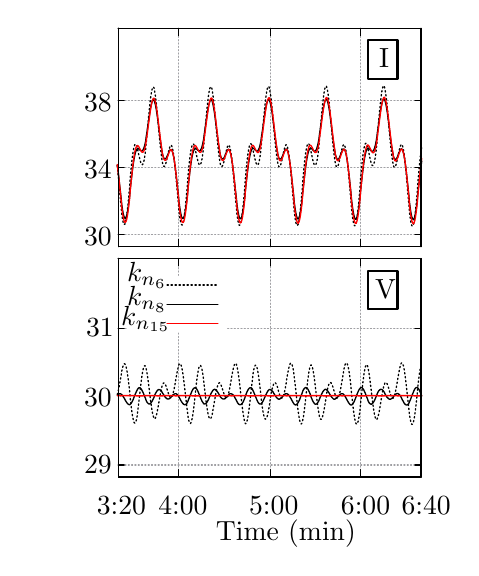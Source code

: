 
\definecolor{ca0a0a4}{RGB}{160,160,164}
\definecolor{cffffff}{RGB}{255,255,255}
\definecolor{cff0000}{RGB}{255,0,0}


\def \globalscale {1.0}
\begin{tikzpicture}[y=0.86pt, x=0.7pt, yscale=-\globalscale, xscale=\globalscale, inner sep=0pt, outer sep=0pt]
\begin{scope}[draw=black,line join=bevel,line cap=rect,even odd rule,line width=0.800pt]
  \begin{scope}[cm={{1.0,0.0,0.0,1.0,(0.0,0.0)}},draw=black,line join=bevel,line cap=rect,line width=0.800pt]
  \end{scope}
  \begin{scope}[cm={{1.008,0.0,0.0,1.008,(0.0,0.0)}},draw=black,line join=bevel,line cap=rect,line width=0.800pt]
  \end{scope}
  \begin{scope}[cm={{1.008,0.0,0.0,1.008,(0.0,0.0)}},draw=ca0a0a4,dash pattern=on 0.40pt off 0.80pt,line join=round,line cap=round,line width=0.400pt]
    \path[draw] (32.5,95.5) -- (187.5,95.5);



  \end{scope}
  \begin{scope}[cm={{1.008,0.0,0.0,1.008,(0.0,0.0)}},draw=black,line join=round,line cap=round,line width=0.480pt]
    \path[draw] (32.5,95.5) -- (35.5,95.5);



    \path[draw] (187.5,95.5) -- (184.5,95.5);



  \end{scope}
  \begin{scope}[cm={{1.008,0.0,0.0,1.008,(0.0,0.0)}},draw=black,line join=bevel,line cap=rect,line width=0.800pt]
  \end{scope}
  \begin{scope}[cm={{1.008,0.0,0.0,1.008,(15.125,100.833)}},draw=black,line join=bevel,line cap=rect,line width=0.800pt]
  \end{scope}
  \begin{scope}[cm={{1.008,0.0,0.0,1.008,(15.125,100.833)}},draw=black,line join=bevel,line cap=rect,line width=0.800pt]
  \end{scope}
  \begin{scope}[cm={{1.008,0.0,0.0,1.008,(15.125,100.833)}},draw=black,line join=bevel,line cap=rect,line width=0.800pt]
  \end{scope}
  \begin{scope}[cm={{1.008,0.0,0.0,1.008,(15.125,100.833)}},draw=black,line join=bevel,line cap=rect,line width=0.800pt]
  \end{scope}
  \begin{scope}[cm={{1.008,0.0,0.0,1.008,(15.125,100.833)}},draw=black,line join=bevel,line cap=rect,line width=0.800pt]
  \end{scope}
  \begin{scope}[cm={{1.008,0.0,0.0,1.008,(15.125,100.833)}},draw=black,line join=bevel,line cap=rect,line width=0.800pt]
    \path[fill=black] (0.0,0.0) node[above right] () {30};



  \end{scope}
  \begin{scope}[cm={{1.008,0.0,0.0,1.008,(15.125,100.833)}},draw=black,line join=bevel,line cap=rect,line width=0.800pt]
  \end{scope}
  \begin{scope}[cm={{1.008,0.0,0.0,1.008,(0.0,0.0)}},draw=black,line join=bevel,line cap=rect,line width=0.800pt]
  \end{scope}
  \begin{scope}[cm={{1.008,0.0,0.0,1.008,(0.0,0.0)}},draw=ca0a0a4,dash pattern=on 0.40pt off 0.80pt,line join=round,line cap=round,line width=0.400pt]
    \path[draw] (32.5,67.5) -- (187.5,67.5);



  \end{scope}
  \begin{scope}[cm={{1.008,0.0,0.0,1.008,(0.0,0.0)}},draw=black,line join=round,line cap=round,line width=0.480pt]
    \path[draw] (32.5,67.5) -- (35.5,67.5);



    \path[draw] (187.5,67.5) -- (184.5,67.5);



  \end{scope}
  \begin{scope}[cm={{1.008,0.0,0.0,1.008,(0.0,0.0)}},draw=black,line join=bevel,line cap=rect,line width=0.800pt]
  \end{scope}
  \begin{scope}[cm={{1.008,0.0,0.0,1.008,(15.125,72.6)}},draw=black,line join=bevel,line cap=rect,line width=0.800pt]
  \end{scope}
  \begin{scope}[cm={{1.008,0.0,0.0,1.008,(15.125,72.6)}},draw=black,line join=bevel,line cap=rect,line width=0.800pt]
  \end{scope}
  \begin{scope}[cm={{1.008,0.0,0.0,1.008,(15.125,72.6)}},draw=black,line join=bevel,line cap=rect,line width=0.800pt]
  \end{scope}
  \begin{scope}[cm={{1.008,0.0,0.0,1.008,(15.125,72.6)}},draw=black,line join=bevel,line cap=rect,line width=0.800pt]
  \end{scope}
  \begin{scope}[cm={{1.008,0.0,0.0,1.008,(15.125,72.6)}},draw=black,line join=bevel,line cap=rect,line width=0.800pt]
  \end{scope}
  \begin{scope}[cm={{1.008,0.0,0.0,1.008,(15.125,72.6)}},draw=black,line join=bevel,line cap=rect,line width=0.800pt]
    \path[fill=black] (0.0,0.0) node[above right] () {34};



  \end{scope}
  \begin{scope}[cm={{1.008,0.0,0.0,1.008,(15.125,72.6)}},draw=black,line join=bevel,line cap=rect,line width=0.800pt]
  \end{scope}
  \begin{scope}[cm={{1.008,0.0,0.0,1.008,(0.0,0.0)}},draw=black,line join=bevel,line cap=rect,line width=0.800pt]
  \end{scope}
  \begin{scope}[cm={{1.008,0.0,0.0,1.008,(0.0,0.0)}},draw=ca0a0a4,dash pattern=on 0.40pt off 0.80pt,line join=round,line cap=round,line width=0.400pt]
    \path[draw] (32.5,39.5) -- (187.5,39.5);



  \end{scope}
  \begin{scope}[cm={{1.008,0.0,0.0,1.008,(0.0,0.0)}},draw=black,line join=round,line cap=round,line width=0.480pt]
    \path[draw] (32.5,39.5) -- (35.5,39.5);



    \path[draw] (187.5,39.5) -- (184.5,39.5);



  \end{scope}
  \begin{scope}[cm={{1.008,0.0,0.0,1.008,(0.0,0.0)}},draw=black,line join=bevel,line cap=rect,line width=0.800pt]
  \end{scope}
  \begin{scope}[cm={{1.008,0.0,0.0,1.008,(15.125,44.367)}},draw=black,line join=bevel,line cap=rect,line width=0.800pt]
  \end{scope}
  \begin{scope}[cm={{1.008,0.0,0.0,1.008,(15.125,44.367)}},draw=black,line join=bevel,line cap=rect,line width=0.800pt]
  \end{scope}
  \begin{scope}[cm={{1.008,0.0,0.0,1.008,(15.125,44.367)}},draw=black,line join=bevel,line cap=rect,line width=0.800pt]
  \end{scope}
  \begin{scope}[cm={{1.008,0.0,0.0,1.008,(15.125,44.367)}},draw=black,line join=bevel,line cap=rect,line width=0.800pt]
  \end{scope}
  \begin{scope}[cm={{1.008,0.0,0.0,1.008,(15.125,44.367)}},draw=black,line join=bevel,line cap=rect,line width=0.800pt]
  \end{scope}
  \begin{scope}[cm={{1.008,0.0,0.0,1.008,(15.125,44.367)}},draw=black,line join=bevel,line cap=rect,line width=0.800pt]
    \path[fill=black] (0.0,0.0) node[above right] () {38};



  \end{scope}
  \begin{scope}[cm={{1.008,0.0,0.0,1.008,(15.125,44.367)}},draw=black,line join=bevel,line cap=rect,line width=0.800pt]
  \end{scope}
  \begin{scope}[cm={{1.008,0.0,0.0,1.008,(0.0,0.0)}},draw=black,line join=bevel,line cap=rect,line width=0.800pt]
  \end{scope}
  \begin{scope}[cm={{1.008,0.0,0.0,1.008,(0.0,0.0)}},draw=ca0a0a4,dash pattern=on 0.40pt off 0.80pt,line join=round,line cap=round,line width=0.400pt]
    \path[draw] (32.5,100.5) -- (32.5,9.5);



  \end{scope}
  \begin{scope}[cm={{1.008,0.0,0.0,1.008,(0.0,0.0)}},draw=black,line join=round,line cap=round,line width=0.480pt]
    \path[draw] (32.5,100.5) -- (32.5,97.5);



    \path[draw] (32.5,9.5) -- (32.5,12.5);



  \end{scope}
  \begin{scope}[cm={{1.008,0.0,0.0,1.008,(0.0,0.0)}},draw=black,line join=bevel,line cap=rect,line width=0.800pt]
  \end{scope}
  \begin{scope}[cm={{1.008,0.0,0.0,1.008,(32.267,117.975)}},draw=black,line join=bevel,line cap=rect,line width=0.800pt]
  \end{scope}
  \begin{scope}[cm={{1.008,0.0,0.0,1.008,(32.267,117.975)}},draw=black,line join=bevel,line cap=rect,line width=0.800pt]
  \end{scope}
  \begin{scope}[cm={{1.008,0.0,0.0,1.008,(32.267,117.975)}},draw=black,line join=bevel,line cap=rect,line width=0.800pt]
  \end{scope}
  \begin{scope}[cm={{1.008,0.0,0.0,1.008,(32.267,117.975)}},draw=black,line join=bevel,line cap=rect,line width=0.800pt]
  \end{scope}
  \begin{scope}[cm={{1.008,0.0,0.0,1.008,(32.267,117.975)}},draw=black,line join=bevel,line cap=rect,line width=0.800pt]
  \end{scope}
  \begin{scope}[cm={{1.008,0.0,0.0,1.008,(32.267,117.975)}},draw=black,line join=bevel,line cap=rect,line width=0.800pt]
  \end{scope}
  \begin{scope}[cm={{1.008,0.0,0.0,1.008,(0.0,0.0)}},draw=black,line join=bevel,line cap=rect,line width=0.800pt]
  \end{scope}
  \begin{scope}[cm={{1.008,0.0,0.0,1.008,(0.0,0.0)}},draw=ca0a0a4,dash pattern=on 0.40pt off 0.80pt,line join=round,line cap=round,line width=0.400pt]
    \path[draw] (63.5,100.5) -- (63.5,9.5);



  \end{scope}
  \begin{scope}[cm={{1.008,0.0,0.0,1.008,(0.0,0.0)}},draw=black,line join=round,line cap=round,line width=0.480pt]
    \path[draw] (63.5,100.5) -- (63.5,97.5);



    \path[draw] (63.5,9.5) -- (63.5,12.5);



  \end{scope}
  \begin{scope}[cm={{1.008,0.0,0.0,1.008,(0.0,0.0)}},draw=black,line join=bevel,line cap=rect,line width=0.800pt]
  \end{scope}
  \begin{scope}[cm={{1.008,0.0,0.0,1.008,(63.525,117.975)}},draw=black,line join=bevel,line cap=rect,line width=0.800pt]
  \end{scope}
  \begin{scope}[cm={{1.008,0.0,0.0,1.008,(63.525,117.975)}},draw=black,line join=bevel,line cap=rect,line width=0.800pt]
  \end{scope}
  \begin{scope}[cm={{1.008,0.0,0.0,1.008,(63.525,117.975)}},draw=black,line join=bevel,line cap=rect,line width=0.800pt]
  \end{scope}
  \begin{scope}[cm={{1.008,0.0,0.0,1.008,(63.525,117.975)}},draw=black,line join=bevel,line cap=rect,line width=0.800pt]
  \end{scope}
  \begin{scope}[cm={{1.008,0.0,0.0,1.008,(63.525,117.975)}},draw=black,line join=bevel,line cap=rect,line width=0.800pt]
  \end{scope}
  \begin{scope}[cm={{1.008,0.0,0.0,1.008,(63.525,117.975)}},draw=black,line join=bevel,line cap=rect,line width=0.800pt]
  \end{scope}
  \begin{scope}[cm={{1.008,0.0,0.0,1.008,(0.0,0.0)}},draw=black,line join=bevel,line cap=rect,line width=0.800pt]
  \end{scope}
  \begin{scope}[cm={{1.008,0.0,0.0,1.008,(0.0,0.0)}},draw=ca0a0a4,dash pattern=on 0.40pt off 0.80pt,line join=round,line cap=round,line width=0.400pt]
    \path[draw] (110.5,100.5) -- (110.5,9.5);



  \end{scope}
  \begin{scope}[cm={{1.008,0.0,0.0,1.008,(0.0,0.0)}},draw=black,line join=round,line cap=round,line width=0.480pt]
    \path[draw] (110.5,100.5) -- (110.5,97.5);



    \path[draw] (110.5,9.5) -- (110.5,12.5);



  \end{scope}
  \begin{scope}[cm={{1.008,0.0,0.0,1.008,(0.0,0.0)}},draw=black,line join=bevel,line cap=rect,line width=0.800pt]
  \end{scope}
  \begin{scope}[cm={{1.008,0.0,0.0,1.008,(110.917,117.975)}},draw=black,line join=bevel,line cap=rect,line width=0.800pt]
  \end{scope}
  \begin{scope}[cm={{1.008,0.0,0.0,1.008,(110.917,117.975)}},draw=black,line join=bevel,line cap=rect,line width=0.800pt]
  \end{scope}
  \begin{scope}[cm={{1.008,0.0,0.0,1.008,(110.917,117.975)}},draw=black,line join=bevel,line cap=rect,line width=0.800pt]
  \end{scope}
  \begin{scope}[cm={{1.008,0.0,0.0,1.008,(110.917,117.975)}},draw=black,line join=bevel,line cap=rect,line width=0.800pt]
  \end{scope}
  \begin{scope}[cm={{1.008,0.0,0.0,1.008,(110.917,117.975)}},draw=black,line join=bevel,line cap=rect,line width=0.800pt]
  \end{scope}
  \begin{scope}[cm={{1.008,0.0,0.0,1.008,(110.917,117.975)}},draw=black,line join=bevel,line cap=rect,line width=0.800pt]
  \end{scope}
  \begin{scope}[cm={{1.008,0.0,0.0,1.008,(0.0,0.0)}},draw=black,line join=bevel,line cap=rect,line width=0.800pt]
  \end{scope}
  \begin{scope}[cm={{1.008,0.0,0.0,1.008,(0.0,0.0)}},draw=ca0a0a4,dash pattern=on 0.40pt off 0.80pt,line join=round,line cap=round,line width=0.400pt]
    \path[draw] (156.5,100.5) -- (156.5,9.5);



  \end{scope}
  \begin{scope}[cm={{1.008,0.0,0.0,1.008,(0.0,0.0)}},draw=black,line join=round,line cap=round,line width=0.480pt]
    \path[draw] (156.5,100.5) -- (156.5,97.5);



    \path[draw] (156.5,9.5) -- (156.5,12.5);



  \end{scope}
  \begin{scope}[cm={{1.008,0.0,0.0,1.008,(0.0,0.0)}},draw=black,line join=bevel,line cap=rect,line width=0.800pt]
  \end{scope}
  \begin{scope}[cm={{1.008,0.0,0.0,1.008,(158.308,117.975)}},draw=black,line join=bevel,line cap=rect,line width=0.800pt]
  \end{scope}
  \begin{scope}[cm={{1.008,0.0,0.0,1.008,(158.308,117.975)}},draw=black,line join=bevel,line cap=rect,line width=0.800pt]
  \end{scope}
  \begin{scope}[cm={{1.008,0.0,0.0,1.008,(158.308,117.975)}},draw=black,line join=bevel,line cap=rect,line width=0.800pt]
  \end{scope}
  \begin{scope}[cm={{1.008,0.0,0.0,1.008,(158.308,117.975)}},draw=black,line join=bevel,line cap=rect,line width=0.800pt]
  \end{scope}
  \begin{scope}[cm={{1.008,0.0,0.0,1.008,(158.308,117.975)}},draw=black,line join=bevel,line cap=rect,line width=0.800pt]
  \end{scope}
  \begin{scope}[cm={{1.008,0.0,0.0,1.008,(158.308,117.975)}},draw=black,line join=bevel,line cap=rect,line width=0.800pt]
  \end{scope}
  \begin{scope}[cm={{1.008,0.0,0.0,1.008,(0.0,0.0)}},draw=black,line join=bevel,line cap=rect,line width=0.800pt]
  \end{scope}
  \begin{scope}[cm={{1.008,0.0,0.0,1.008,(0.0,0.0)}},draw=ca0a0a4,dash pattern=on 0.40pt off 0.80pt,line join=round,line cap=round,line width=0.400pt]
    \path[draw] (187.5,100.5) -- (187.5,9.5);



  \end{scope}
  \begin{scope}[cm={{1.008,0.0,0.0,1.008,(0.0,0.0)}},draw=black,line join=round,line cap=round,line width=0.480pt]
    \path[draw] (187.5,100.5) -- (187.5,97.5);



    \path[draw] (187.5,9.5) -- (187.5,12.5);



  \end{scope}
  \begin{scope}[cm={{1.008,0.0,0.0,1.008,(0.0,0.0)}},draw=black,line join=bevel,line cap=rect,line width=0.800pt]
  \end{scope}
  \begin{scope}[cm={{1.008,0.0,0.0,1.008,(189.567,117.975)}},draw=black,line join=bevel,line cap=rect,line width=0.800pt]
  \end{scope}
  \begin{scope}[cm={{1.008,0.0,0.0,1.008,(189.567,117.975)}},draw=black,line join=bevel,line cap=rect,line width=0.800pt]
  \end{scope}
  \begin{scope}[cm={{1.008,0.0,0.0,1.008,(189.567,117.975)}},draw=black,line join=bevel,line cap=rect,line width=0.800pt]
  \end{scope}
  \begin{scope}[cm={{1.008,0.0,0.0,1.008,(189.567,117.975)}},draw=black,line join=bevel,line cap=rect,line width=0.800pt]
  \end{scope}
  \begin{scope}[cm={{1.008,0.0,0.0,1.008,(189.567,117.975)}},draw=black,line join=bevel,line cap=rect,line width=0.800pt]
  \end{scope}
  \begin{scope}[cm={{1.008,0.0,0.0,1.008,(189.567,117.975)}},draw=black,line join=bevel,line cap=rect,line width=0.800pt]
  \end{scope}
  \begin{scope}[cm={{1.008,0.0,0.0,1.008,(0.0,0.0)}},draw=black,line join=bevel,line cap=rect,line width=0.800pt]
  \end{scope}
  \begin{scope}[cm={{1.008,0.0,0.0,1.008,(0.0,0.0)}},draw=black,line join=round,line cap=round,line width=0.480pt]
    \path[draw] (32.5,9.5) -- (32.5,100.5) -- (187.5,100.5) -- (187.5,9.5) -- (32.5,9.5);



  \end{scope}
  \begin{scope}[cm={{1.008,0.0,0.0,1.008,(0.0,0.0)}},draw=black,line join=bevel,line cap=rect,line width=0.800pt]
  \end{scope}
  \begin{scope}[cm={{1.008,0.0,0.0,1.008,(0.0,0.0)}},draw=black,line join=bevel,line cap=rect,line width=0.800pt]
  \end{scope}
  \begin{scope}[cm={{1.008,0.0,0.0,1.008,(0.0,0.0)}},fill=cffffff]
    \path[fill,rounded corners=0.0cm] (161.0,15.0) rectangle (176.0,31.0);



  \end{scope}
  \begin{scope}[cm={{1.008,0.0,0.0,1.008,(0.0,0.0)}},draw=black,line join=bevel,line cap=rect,line width=0.800pt]
  \end{scope}
  \begin{scope}[cm={{1.008,0.0,0.0,1.008,(0.0,0.0)}},draw=black,line join=bevel,line cap=rect,line width=0.800pt]
  \end{scope}
  \begin{scope}[cm={{1.008,0.0,0.0,1.008,(0.0,0.0)}},draw=black,line join=round,line cap=round,line width=0.800pt]
    \path[draw] (160.5,30.5) -- (160.5,14.5) -- (175.5,14.5) -- (175.5,30.5) -- (160.5,30.5);



  \end{scope}
  \begin{scope}[cm={{1.008,0.0,0.0,1.008,(0.0,0.0)}},draw=black,line join=bevel,line cap=rect,line width=0.800pt]
  \end{scope}
  \begin{scope}[cm={{1.008,0.0,0.0,1.008,(167.383,26.217)}},draw=black,line join=bevel,line cap=rect,line width=0.800pt]
  \end{scope}
  \begin{scope}[cm={{1.008,0.0,0.0,1.008,(167.383,26.217)}},draw=black,line join=bevel,line cap=rect,line width=0.800pt]
  \end{scope}
  \begin{scope}[cm={{1.008,0.0,0.0,1.008,(167.383,26.217)}},draw=black,line join=bevel,line cap=rect,line width=0.800pt]
  \end{scope}
  \begin{scope}[cm={{1.008,0.0,0.0,1.008,(167.383,26.217)}},draw=black,line join=bevel,line cap=rect,line width=0.800pt]
  \end{scope}
  \begin{scope}[cm={{1.008,0.0,0.0,1.008,(167.383,26.217)}},draw=black,line join=bevel,line cap=rect,line width=0.800pt]
  \end{scope}
  \begin{scope}[cm={{1.008,0.0,0.0,1.008,(167.383,26.217)}},draw=black,line join=bevel,line cap=rect,line width=0.800pt]
    \path[fill=black] (0.0,0.0) node[above right] () {I};



  \end{scope}
  \begin{scope}[cm={{1.008,0.0,0.0,1.008,(167.383,26.217)}},draw=black,line join=bevel,line cap=rect,line width=0.800pt]
  \end{scope}
  \begin{scope}[cm={{0.0,-1.008,1.008,0.0,(5.042,136.125)}},draw=black,line join=bevel,line cap=rect,line width=0.800pt]
  \end{scope}
  \begin{scope}[cm={{0.0,-1.008,1.008,0.0,(5.042,136.125)}},draw=black,line join=bevel,line cap=rect,line width=0.800pt]
  \end{scope}
  \begin{scope}[cm={{0.0,-1.008,1.008,0.0,(5.042,136.125)}},draw=black,line join=bevel,line cap=rect,line width=0.800pt]
  \end{scope}
  \begin{scope}[cm={{0.0,-1.008,1.008,0.0,(5.042,136.125)}},draw=black,line join=bevel,line cap=rect,line width=0.800pt]
  \end{scope}
  \begin{scope}[cm={{0.0,-1.008,1.008,0.0,(5.042,136.125)}},draw=black,line join=bevel,line cap=rect,line width=0.800pt]
  \end{scope}
  \begin{scope}[cm={{0.0,-1.008,1.008,0.0,(5.042,136.125)}},draw=black,line join=bevel,line cap=rect,line width=0.800pt]
    \path[fill=black] (0.0,0.0) node[above right] () {}; %Power (W)



  \end{scope}
  \begin{scope}[cm={{0.0,-1.008,1.008,0.0,(5.042,136.125)}},draw=black,line join=bevel,line cap=rect,line width=0.800pt]
  \end{scope}
  \begin{scope}[cm={{1.008,0.0,0.0,1.008,(0.0,0.0)}},draw=black,line join=bevel,line cap=rect,line width=0.800pt]
  \end{scope}
  \begin{scope}[cm={{1.008,0.0,0.0,1.008,(0.0,0.0)}},draw=black,line join=bevel,line cap=rect,line width=0.800pt]
  \end{scope}
  \begin{scope}[cm={{1.008,0.0,0.0,1.008,(0.0,0.0)}},draw=black,line join=bevel,line cap=rect,line width=0.800pt]
  \end{scope}
  \begin{scope}[cm={{1.008,0.0,0.0,1.008,(0.0,0.0)}},draw=black,dash pattern=on 0.48pt off 0.96pt,line join=round,line cap=round,line width=0.480pt]
    \path[draw] (32.0,66.7) -- (32.0,66.7) -- (32.4,70.1) -- (32.8,73.7) -- (33.2,77.4) -- (33.6,80.9) -- (34.0,84.2) -- (34.3,87.0) -- (34.7,89.2) -- (35.1,90.7) -- (35.5,91.3) -- (35.9,91.1) -- (36.3,90.1) -- (36.7,88.3) -- (37.1,85.8) -- (37.5,82.8) -- (37.9,79.4) -- (38.3,75.7) -- (38.6,72.0) -- (39.0,68.5) -- (39.4,65.3) -- (39.8,62.6) -- (40.2,60.4) -- (40.6,58.9) -- (41.0,58.0) -- (41.4,57.8) -- (41.8,58.2) -- (42.2,59.1) -- (42.5,60.3) -- (42.9,61.8) -- (43.3,63.2) -- (43.7,64.6) -- (44.1,65.6) -- (44.5,66.3) -- (44.9,66.3) -- (45.3,65.8) -- (45.7,64.6) -- (46.1,62.7) -- (46.5,60.3) -- (46.8,57.3) -- (47.2,54.0) -- (47.6,50.4) -- (48.0,46.8) -- (48.4,43.4) -- (48.8,40.2) -- (49.2,37.6) -- (49.6,35.6) -- (50.0,34.4) -- (50.4,33.9) -- (50.8,34.3) -- (51.1,35.6) -- (51.5,37.5) -- (51.9,40.2) -- (52.3,43.3) -- (52.7,46.8) -- (53.1,50.4) -- (53.5,54.1) -- (53.9,57.5) -- (54.3,60.5) -- (54.7,63.1) -- (55.0,65.0) -- (55.4,66.4) -- (55.8,67.0) -- (56.2,67.0) -- (56.6,66.4) -- (57.0,65.4) -- (57.4,64.0) -- (57.8,62.5) -- (58.2,61.0) -- (58.6,59.7) -- (59.0,58.7) -- (59.4,58.2) -- (59.7,58.3) -- (60.1,59.0) -- (60.5,60.4) -- (60.9,62.5) -- (61.3,65.2) -- (61.7,68.3) -- (62.1,71.8) -- (62.5,75.5) -- (62.9,79.1) -- (63.3,82.6) -- (63.6,85.7) -- (64.0,88.2) -- (64.4,90.1) -- (64.8,91.2) -- (65.2,91.5) -- (65.6,90.9) -- (66.0,89.5) -- (66.4,87.3) -- (66.8,84.5) -- (67.2,81.2) -- (67.6,77.6) -- (68.0,73.9) -- (68.3,70.3) -- (68.7,66.9) -- (69.1,63.8) -- (69.5,61.4) -- (69.9,59.5) -- (70.3,58.3) -- (70.7,57.7) -- (71.1,57.8) -- (71.5,58.5) -- (71.9,59.6) -- (72.2,61.0) -- (72.6,62.5) -- (73.0,63.9) -- (73.4,65.2) -- (73.8,66.1) -- (74.2,66.5) -- (74.6,66.3) -- (75.0,65.4) -- (75.4,63.9) -- (75.8,61.7) -- (76.2,59.0) -- (76.5,55.8) -- (76.9,52.3) -- (77.3,48.7) -- (77.7,45.1) -- (78.1,41.7) -- (78.5,38.8) -- (78.9,36.4) -- (79.3,34.8) -- (79.7,33.9) -- (80.1,33.9) -- (80.5,34.7) -- (80.8,36.3) -- (81.2,38.6) -- (81.6,41.6) -- (82.0,44.9) -- (82.4,48.5) -- (82.8,52.2) -- (83.2,55.8) -- (83.6,59.1) -- (84.0,61.9) -- (84.4,64.2) -- (84.7,65.9) -- (85.1,66.8) -- (85.5,67.1) -- (85.9,66.8) -- (86.3,66.0) -- (86.7,64.8) -- (87.1,63.3) -- (87.5,61.7) -- (87.9,60.3) -- (88.3,59.1) -- (88.7,58.3) -- (89.0,58.1) -- (89.4,58.5) -- (89.8,59.5) -- (90.2,61.3) -- (90.6,63.6) -- (91.0,66.6) -- (91.4,69.9) -- (91.8,73.5) -- (92.2,77.3) -- (92.6,80.9) -- (93.0,84.2) -- (93.3,87.1) -- (93.7,89.3) -- (94.1,90.9) -- (94.5,91.6) -- (94.9,91.4) -- (95.3,90.4) -- (95.7,88.6) -- (96.1,86.1) -- (96.5,83.0) -- (96.9,79.6) -- (97.3,75.9) -- (97.6,72.1) -- (98.0,68.5) -- (98.4,65.3) -- (98.8,62.5) -- (99.2,60.3) -- (99.6,58.7) -- (100.0,57.8) -- (100.4,57.6) -- (100.8,58.0) -- (101.2,58.9) -- (101.5,60.2) -- (101.9,61.7) -- (102.3,63.2) -- (102.7,64.6) -- (103.1,65.7) -- (103.5,66.4) -- (103.9,66.5) -- (104.3,66.0) -- (104.7,64.8) -- (105.1,63.0) -- (105.5,60.5) -- (105.8,57.5) -- (106.2,54.1) -- (106.6,50.5) -- (107.0,46.9) -- (107.4,43.4) -- (107.8,40.2) -- (108.2,37.5) -- (108.6,35.4) -- (109.0,34.1) -- (109.4,33.7) -- (109.8,34.1) -- (110.1,35.3) -- (110.5,37.3) -- (110.9,39.9) -- (111.3,43.1) -- (111.7,46.6) -- (112.1,50.3) -- (112.5,54.0) -- (112.9,57.5) -- (113.3,60.6) -- (113.7,63.2) -- (114.1,65.2) -- (114.4,66.5) -- (114.8,67.2) -- (115.2,67.2) -- (115.6,66.6) -- (116.0,65.5) -- (116.4,64.1) -- (116.8,62.5) -- (117.2,61.0) -- (117.6,59.6) -- (118.0,58.6) -- (118.4,58.0) -- (118.7,58.1) -- (119.1,58.8) -- (119.5,60.2) -- (119.9,62.2) -- (120.3,64.9) -- (120.7,68.1) -- (121.1,71.6) -- (121.5,75.3) -- (121.9,79.0) -- (122.3,82.6) -- (122.6,85.7) -- (123.0,88.4) -- (123.4,90.3) -- (123.8,91.4) -- (124.2,91.7) -- (124.6,91.2) -- (125.0,89.8) -- (125.4,87.6) -- (125.8,84.8) -- (126.2,81.5) -- (126.6,77.8) -- (126.9,74.1) -- (127.3,70.3) -- (127.7,66.9) -- (128.1,63.8) -- (128.5,61.2) -- (128.9,59.3) -- (129.3,58.1) -- (129.7,57.5) -- (130.1,57.7) -- (130.5,58.3) -- (130.9,59.4) -- (131.2,60.9) -- (131.6,62.4) -- (132.0,64.0) -- (132.4,65.3) -- (132.8,66.2) -- (133.2,66.6) -- (133.6,66.5) -- (134.0,65.6) -- (134.4,64.1) -- (134.8,62.0) -- (135.2,59.2) -- (135.5,56.0) -- (135.9,52.5) -- (136.3,48.8) -- (136.7,45.1) -- (137.1,41.7) -- (137.5,38.7) -- (137.9,36.3) -- (138.3,34.6) -- (138.7,33.7) -- (139.1,33.6) -- (139.4,34.4) -- (139.8,36.0) -- (140.2,38.4) -- (140.6,41.3) -- (141.0,44.7) -- (141.4,48.4) -- (141.8,52.1) -- (142.2,55.7) -- (142.6,59.1) -- (143.0,62.0) -- (143.4,64.3) -- (143.7,66.0) -- (144.1,67.0) -- (144.5,67.3) -- (144.9,67.0) -- (145.3,66.2) -- (145.7,64.9) -- (146.1,63.4) -- (146.5,61.8) -- (146.9,60.3) -- (147.3,59.0) -- (147.7,58.2) -- (148.0,57.9) -- (148.4,58.2) -- (148.8,59.3) -- (149.2,61.0) -- (149.6,63.4) -- (150.0,66.3) -- (150.4,69.7) -- (150.8,73.4) -- (151.2,77.1) -- (151.6,80.8) -- (151.9,84.2) -- (152.3,87.2) -- (152.7,89.5) -- (153.1,91.1) -- (153.5,91.8) -- (153.9,91.7) -- (154.3,90.7) -- (154.7,88.9) -- (155.1,86.4) -- (155.5,83.3) -- (155.9,79.8) -- (156.3,76.0) -- (156.6,72.2) -- (157.0,68.6) -- (157.4,65.3) -- (157.8,62.4) -- (158.2,60.1) -- (158.6,58.5) -- (159.0,57.6) -- (159.4,57.4) -- (159.8,57.8) -- (160.2,58.8) -- (160.5,60.1) -- (160.9,61.6) -- (161.3,63.2) -- (161.7,64.7) -- (162.1,65.8) -- (162.5,66.6) -- (162.9,66.7) -- (163.3,66.3) -- (163.7,65.1) -- (164.1,63.3) -- (164.5,60.8) -- (164.9,57.8) -- (165.2,54.4) -- (165.6,50.7) -- (166.0,47.0) -- (166.4,43.4) -- (166.8,40.2) -- (167.2,37.4) -- (167.6,35.3) -- (168.0,33.9) -- (168.4,33.4) -- (168.8,33.8) -- (169.1,35.0) -- (169.5,37.0) -- (169.9,39.6) -- (170.3,42.8) -- (170.7,46.4) -- (171.1,50.2) -- (171.5,53.9) -- (171.9,57.5) -- (172.3,60.6) -- (172.7,63.3) -- (173.1,65.3) -- (173.4,66.7) -- (173.8,67.4) -- (174.2,67.3) -- (174.6,66.7) -- (175.0,65.6) -- (175.4,64.2) -- (175.8,62.6) -- (176.2,61.0) -- (176.6,59.6) -- (177.0,58.5) -- (177.4,57.9) -- (177.7,57.9) -- (178.1,58.5) -- (178.5,59.9) -- (178.9,62.0) -- (179.3,64.6) -- (179.7,67.8) -- (180.1,71.4) -- (180.5,75.2) -- (180.9,79.0) -- (181.3,82.6) -- (181.6,85.8) -- (182.0,88.5) -- (182.4,90.5) -- (182.8,91.7) -- (183.2,92.0) -- (183.6,91.5) -- (184.0,90.1) -- (184.4,87.9) -- (184.8,85.0) -- (185.2,81.7) -- (185.6,78.0) -- (185.9,74.2) -- (186.3,70.4) -- (186.7,66.9) -- (187.1,63.7) -- (187.5,61.1) -- (187.9,59.1);



  \end{scope}
  \begin{scope}[cm={{1.008,0.0,0.0,1.008,(0.0,0.0)}},draw=black,line join=bevel,line cap=rect,line width=0.800pt]
  \end{scope}
  \begin{scope}[cm={{1.008,0.0,0.0,1.008,(0.0,0.0)}},draw=black,line join=bevel,line cap=rect,line width=0.800pt]
  \end{scope}
  \begin{scope}[cm={{1.008,0.0,0.0,1.008,(0.0,0.0)}},draw=black,line join=bevel,line cap=rect,line width=0.800pt]
  \end{scope}
  \begin{scope}[cm={{1.008,0.0,0.0,1.008,(0.0,0.0)}},draw=black,line join=bevel,line cap=rect,line width=0.800pt]
  \end{scope}
  \begin{scope}[cm={{1.008,0.0,0.0,1.008,(0.0,0.0)}},draw=black,line join=round,line cap=round,line width=0.480pt]
    \path[draw] (32.0,66.4) -- (32.0,66.4) -- (32.4,69.0) -- (32.8,71.8) -- (33.2,74.7) -- (33.6,77.6) -- (34.0,80.5) -- (34.3,83.0) -- (34.7,85.2) -- (35.1,87.0) -- (35.5,88.1) -- (35.9,88.7) -- (36.3,88.6) -- (36.7,87.8) -- (37.1,86.5) -- (37.5,84.7) -- (37.9,82.3) -- (38.3,79.7) -- (38.6,76.9) -- (39.0,74.0) -- (39.4,71.1) -- (39.8,68.4) -- (40.2,66.0) -- (40.6,63.9) -- (41.0,62.3) -- (41.4,61.0) -- (41.8,60.2) -- (42.2,59.7) -- (42.5,59.6) -- (42.9,59.7) -- (43.3,60.0) -- (43.7,60.3) -- (44.1,60.5) -- (44.5,60.6) -- (44.9,60.5) -- (45.3,60.0) -- (45.7,59.2) -- (46.1,58.1) -- (46.5,56.6) -- (46.8,54.7) -- (47.2,52.7) -- (47.6,50.4) -- (48.0,48.2) -- (48.4,45.9) -- (48.8,43.9) -- (49.2,42.1) -- (49.6,40.7) -- (50.0,39.7) -- (50.4,39.3) -- (50.8,39.4) -- (51.1,40.1) -- (51.5,41.3) -- (51.9,43.0) -- (52.3,45.1) -- (52.7,47.4) -- (53.1,50.0) -- (53.5,52.6) -- (53.9,55.1) -- (54.3,57.5) -- (54.7,59.6) -- (55.0,61.3) -- (55.4,62.6) -- (55.8,63.5) -- (56.2,63.9) -- (56.6,63.9) -- (57.0,63.6) -- (57.4,63.0) -- (57.8,62.3) -- (58.2,61.5) -- (58.6,60.7) -- (59.0,60.2) -- (59.4,60.0) -- (59.7,60.1) -- (60.1,60.6) -- (60.5,61.7) -- (60.9,63.2) -- (61.3,65.2) -- (61.7,67.6) -- (62.1,70.2) -- (62.5,73.1) -- (62.9,76.1) -- (63.3,79.0) -- (63.6,81.8) -- (64.0,84.2) -- (64.4,86.2) -- (64.8,87.7) -- (65.2,88.6) -- (65.6,88.8) -- (66.0,88.4) -- (66.4,87.4) -- (66.8,85.8) -- (67.2,83.7) -- (67.6,81.2) -- (68.0,78.4) -- (68.3,75.5) -- (68.7,72.6) -- (69.1,69.8) -- (69.5,67.2) -- (69.9,64.9) -- (70.3,63.0) -- (70.7,61.5) -- (71.1,60.5) -- (71.5,59.9) -- (71.9,59.6) -- (72.2,59.6) -- (72.6,59.8) -- (73.0,60.1) -- (73.4,60.4) -- (73.8,60.6) -- (74.2,60.6) -- (74.6,60.3) -- (75.0,59.7) -- (75.4,58.8) -- (75.8,57.4) -- (76.2,55.8) -- (76.5,53.8) -- (76.9,51.6) -- (77.3,49.3) -- (77.7,47.1) -- (78.1,44.9) -- (78.5,42.9) -- (78.9,41.3) -- (79.3,40.1) -- (79.7,39.4) -- (80.1,39.2) -- (80.5,39.6) -- (80.8,40.5) -- (81.2,42.0) -- (81.6,43.9) -- (82.0,46.1) -- (82.4,48.6) -- (82.8,51.2) -- (83.2,53.8) -- (83.6,56.3) -- (84.0,58.6) -- (84.4,60.5) -- (84.7,62.0) -- (85.1,63.1) -- (85.5,63.8) -- (85.9,64.0) -- (86.3,63.8) -- (86.7,63.4) -- (87.1,62.7) -- (87.5,61.9) -- (87.9,61.1) -- (88.3,60.4) -- (88.7,60.0) -- (89.0,59.9) -- (89.4,60.2) -- (89.8,61.0) -- (90.2,62.3) -- (90.6,64.0) -- (91.0,66.2) -- (91.4,68.8) -- (91.8,71.6) -- (92.2,74.6) -- (92.6,77.6) -- (93.0,80.4) -- (93.3,83.1) -- (93.7,85.3) -- (94.1,87.1) -- (94.5,88.3) -- (94.9,88.9) -- (95.3,88.8) -- (95.7,88.1) -- (96.1,86.7) -- (96.5,84.9) -- (96.9,82.5) -- (97.3,79.9) -- (97.6,77.0) -- (98.0,74.1) -- (98.4,71.2) -- (98.8,68.5) -- (99.2,66.0) -- (99.6,63.9) -- (100.0,62.2) -- (100.4,60.9) -- (100.8,60.1) -- (101.2,59.6) -- (101.5,59.5) -- (101.9,59.6) -- (102.3,59.9) -- (102.7,60.3) -- (103.1,60.5) -- (103.5,60.7) -- (103.9,60.6) -- (104.3,60.1) -- (104.7,59.4) -- (105.1,58.2) -- (105.5,56.7) -- (105.8,54.9) -- (106.2,52.8) -- (106.6,50.6) -- (107.0,48.2) -- (107.4,46.0) -- (107.8,43.8) -- (108.2,42.0) -- (108.6,40.6) -- (109.0,39.6) -- (109.4,39.1) -- (109.8,39.2) -- (110.1,39.9) -- (110.5,41.1) -- (110.9,42.8) -- (111.3,44.9) -- (111.7,47.3) -- (112.1,49.9) -- (112.5,52.5) -- (112.9,55.1) -- (113.3,57.5) -- (113.7,59.6) -- (114.1,61.4) -- (114.4,62.7) -- (114.8,63.6) -- (115.2,64.0) -- (115.6,64.0) -- (116.0,63.7) -- (116.4,63.1) -- (116.8,62.3) -- (117.2,61.5) -- (117.6,60.7) -- (118.0,60.1) -- (118.4,59.8) -- (118.7,59.9) -- (119.1,60.5) -- (119.5,61.5) -- (119.9,63.0) -- (120.3,65.0) -- (120.7,67.4) -- (121.1,70.1) -- (121.5,73.0) -- (121.9,76.0) -- (122.3,79.0) -- (122.6,81.8) -- (123.0,84.3) -- (123.4,86.3) -- (123.8,87.8) -- (124.2,88.7) -- (124.6,89.0) -- (125.0,88.6) -- (125.4,87.6) -- (125.8,86.0) -- (126.2,83.9) -- (126.6,81.3) -- (126.9,78.6) -- (127.3,75.6) -- (127.7,72.7) -- (128.1,69.8) -- (128.5,67.2) -- (128.9,64.9) -- (129.3,63.0) -- (129.7,61.5) -- (130.1,60.4) -- (130.5,59.8) -- (130.9,59.5) -- (131.2,59.5) -- (131.6,59.7) -- (132.0,60.1) -- (132.4,60.4) -- (132.8,60.7) -- (133.2,60.7) -- (133.6,60.5) -- (134.0,59.9) -- (134.4,58.9) -- (134.8,57.6) -- (135.2,55.9) -- (135.5,54.0) -- (135.9,51.8) -- (136.3,49.4) -- (136.7,47.1) -- (137.1,44.9) -- (137.5,42.9) -- (137.9,41.2) -- (138.3,40.0) -- (138.7,39.2) -- (139.1,39.0) -- (139.4,39.4) -- (139.8,40.3) -- (140.2,41.8) -- (140.6,43.7) -- (141.0,46.0) -- (141.4,48.5) -- (141.8,51.1) -- (142.2,53.8) -- (142.6,56.3) -- (143.0,58.6) -- (143.4,60.6) -- (143.7,62.1) -- (144.1,63.2) -- (144.5,63.9) -- (144.9,64.1) -- (145.3,64.0) -- (145.7,63.5) -- (146.1,62.7) -- (146.5,61.9) -- (146.9,61.1) -- (147.3,60.4) -- (147.7,59.9) -- (148.0,59.8) -- (148.4,60.1) -- (148.8,60.8) -- (149.2,62.1) -- (149.6,63.8) -- (150.0,66.0) -- (150.4,68.6) -- (150.8,71.4) -- (151.2,74.4) -- (151.6,77.5) -- (151.9,80.4) -- (152.3,83.1) -- (152.7,85.4) -- (153.1,87.2) -- (153.5,88.4) -- (153.9,89.1) -- (154.3,89.0) -- (154.7,88.3) -- (155.1,87.0) -- (155.5,85.1) -- (155.9,82.7) -- (156.3,80.1) -- (156.6,77.2) -- (157.0,74.2) -- (157.4,71.2) -- (157.8,68.5) -- (158.2,66.0) -- (158.6,63.8) -- (159.0,62.1) -- (159.4,60.8) -- (159.8,60.0) -- (160.2,59.5) -- (160.5,59.4) -- (160.9,59.6) -- (161.3,59.9) -- (161.7,60.3) -- (162.1,60.6) -- (162.5,60.8) -- (162.9,60.7) -- (163.3,60.3) -- (163.7,59.5) -- (164.1,58.4) -- (164.5,56.9) -- (164.9,55.0) -- (165.2,52.9) -- (165.6,50.7) -- (166.0,48.3) -- (166.4,46.0) -- (166.8,43.8) -- (167.2,42.0) -- (167.6,40.5) -- (168.0,39.5) -- (168.4,39.0) -- (168.8,39.0) -- (169.1,39.7) -- (169.5,40.9) -- (169.9,42.6) -- (170.3,44.7) -- (170.7,47.1) -- (171.1,49.7) -- (171.5,52.4) -- (171.9,55.0) -- (172.3,57.5) -- (172.7,59.6) -- (173.1,61.4) -- (173.4,62.8) -- (173.8,63.7) -- (174.2,64.1) -- (174.6,64.1) -- (175.0,63.8) -- (175.4,63.2) -- (175.8,62.3) -- (176.2,61.5) -- (176.6,60.7) -- (177.0,60.1) -- (177.4,59.7) -- (177.7,59.8) -- (178.1,60.3) -- (178.5,61.3) -- (178.9,62.8) -- (179.3,64.8) -- (179.7,67.2) -- (180.1,69.9) -- (180.5,72.9) -- (180.9,75.9) -- (181.3,78.9) -- (181.6,81.8) -- (182.0,84.3) -- (182.4,86.4) -- (182.8,88.0) -- (183.2,88.9) -- (183.6,89.2) -- (184.0,88.8) -- (184.4,87.8) -- (184.8,86.2) -- (185.2,84.1) -- (185.6,81.5) -- (185.9,78.7) -- (186.3,75.7) -- (186.7,72.7) -- (187.1,69.9) -- (187.5,67.2) -- (187.9,64.8);



  \end{scope}
  \begin{scope}[cm={{1.008,0.0,0.0,1.008,(0.0,0.0)}},draw=black,line join=bevel,line cap=rect,line width=0.800pt]
  \end{scope}
  \begin{scope}[cm={{1.008,0.0,0.0,1.008,(0.0,0.0)}},draw=black,line join=bevel,line cap=rect,line width=0.800pt]
  \end{scope}
  \begin{scope}[cm={{1.008,0.0,0.0,1.008,(0.0,0.0)}},draw=black,line join=bevel,line cap=rect,line width=0.800pt]
  \end{scope}
  \begin{scope}[cm={{1.008,0.0,0.0,1.008,(0.0,0.0)}},draw=black,line join=bevel,line cap=rect,line width=0.800pt]
  \end{scope}
  \begin{scope}[cm={{1.008,0.0,0.0,1.008,(0.0,0.0)}},draw=cff0000,line join=round,line cap=round,line width=0.480pt]
    \path[draw] (32.0,66.3) -- (32.0,66.3) -- (32.4,69.1) -- (32.8,72.0) -- (33.2,75.1) -- (33.6,78.3) -- (34.0,81.4) -- (34.3,84.2) -- (34.7,86.6) -- (35.1,88.5) -- (35.5,89.8) -- (35.9,90.4) -- (36.3,90.3) -- (36.7,89.5) -- (37.1,88.0) -- (37.5,86.0) -- (37.9,83.4) -- (38.3,80.5) -- (38.6,77.3) -- (39.0,74.0) -- (39.4,70.8) -- (39.8,67.8) -- (40.2,65.1) -- (40.6,62.8) -- (41.0,60.9) -- (41.4,59.6) -- (41.8,58.8) -- (42.2,58.4) -- (42.5,58.4) -- (42.9,58.7) -- (43.3,59.3) -- (43.7,59.9) -- (44.1,60.5) -- (44.5,61.0) -- (44.9,61.2) -- (45.3,61.0) -- (45.7,60.5) -- (46.1,59.5) -- (46.5,58.1) -- (46.8,56.4) -- (47.2,54.3) -- (47.6,51.9) -- (48.0,49.4) -- (48.4,47.0) -- (48.8,44.6) -- (49.2,42.5) -- (49.6,40.7) -- (50.0,39.5) -- (50.4,38.7) -- (50.8,38.6) -- (51.1,39.1) -- (51.5,40.1) -- (51.9,41.8) -- (52.3,43.8) -- (52.7,46.3) -- (53.1,48.9) -- (53.5,51.7) -- (53.9,54.4) -- (54.3,57.0) -- (54.7,59.4) -- (55.0,61.3) -- (55.4,62.8) -- (55.8,63.9) -- (56.2,64.4) -- (56.6,64.5) -- (57.0,64.3) -- (57.4,63.7) -- (57.8,62.9) -- (58.2,62.0) -- (58.6,61.1) -- (59.0,60.5) -- (59.4,60.1) -- (59.7,60.1) -- (60.1,60.6) -- (60.5,61.6) -- (60.9,63.1) -- (61.3,65.1) -- (61.7,67.6) -- (62.1,70.4) -- (62.5,73.5) -- (62.9,76.7) -- (63.3,79.8) -- (63.6,82.8) -- (64.0,85.5) -- (64.4,87.6) -- (64.8,89.3) -- (65.2,90.3) -- (65.6,90.5) -- (66.0,90.1) -- (66.4,89.0) -- (66.8,87.2) -- (67.2,84.8) -- (67.6,82.1) -- (68.0,79.0) -- (68.3,75.7) -- (68.7,72.5) -- (69.1,69.3) -- (69.5,66.4) -- (69.9,63.9) -- (70.3,61.8) -- (70.7,60.2) -- (71.1,59.1) -- (71.5,58.5) -- (71.9,58.3) -- (72.2,58.5) -- (72.6,59.0) -- (73.0,59.6) -- (73.4,60.2) -- (73.8,60.8) -- (74.2,61.1) -- (74.6,61.2) -- (75.0,60.9) -- (75.4,60.1) -- (75.8,59.0) -- (76.2,57.4) -- (76.5,55.4) -- (76.9,53.2) -- (77.3,50.7) -- (77.7,48.2) -- (78.1,45.8) -- (78.5,43.5) -- (78.9,41.5) -- (79.3,40.0) -- (79.7,39.0) -- (80.1,38.5) -- (80.5,38.7) -- (80.8,39.4) -- (81.2,40.8) -- (81.6,42.6) -- (82.0,44.9) -- (82.4,47.5) -- (82.8,50.2) -- (83.2,53.0) -- (83.6,55.7) -- (84.0,58.2) -- (84.4,60.4) -- (84.7,62.2) -- (85.1,63.5) -- (85.5,64.3) -- (85.9,64.6) -- (86.3,64.5) -- (86.7,64.0) -- (87.1,63.3) -- (87.5,62.4) -- (87.9,61.5) -- (88.3,60.8) -- (88.7,60.2) -- (89.0,60.0) -- (89.4,60.2) -- (89.8,60.9) -- (90.2,62.2) -- (90.6,63.9) -- (91.0,66.2) -- (91.4,68.9) -- (91.8,71.8) -- (92.2,75.0) -- (92.6,78.2) -- (93.0,81.3) -- (93.3,84.2) -- (93.7,86.7) -- (94.1,88.6) -- (94.5,89.9) -- (94.9,90.6) -- (95.3,90.5) -- (95.7,89.7) -- (96.1,88.3) -- (96.5,86.2) -- (96.9,83.6) -- (97.3,80.7) -- (97.6,77.4) -- (98.0,74.1) -- (98.4,70.9) -- (98.8,67.8) -- (99.2,65.1) -- (99.6,62.7) -- (100.0,60.9) -- (100.4,59.5) -- (100.8,58.6) -- (101.2,58.3) -- (101.5,58.3) -- (101.9,58.6) -- (102.3,59.2) -- (102.7,59.9) -- (103.1,60.5) -- (103.5,61.0) -- (103.9,61.3) -- (104.3,61.2) -- (104.7,60.6) -- (105.1,59.7) -- (105.5,58.3) -- (105.8,56.5) -- (106.2,54.4) -- (106.6,52.0) -- (107.0,49.5) -- (107.4,47.0) -- (107.8,44.6) -- (108.2,42.4) -- (108.6,40.7) -- (109.0,39.3) -- (109.4,38.6) -- (109.8,38.4) -- (110.1,38.9) -- (110.5,39.9) -- (110.9,41.5) -- (111.3,43.6) -- (111.7,46.1) -- (112.1,48.8) -- (112.5,51.6) -- (112.9,54.4) -- (113.3,57.0) -- (113.7,59.4) -- (114.1,61.4) -- (114.4,62.9) -- (114.8,64.0) -- (115.2,64.6) -- (115.6,64.7) -- (116.0,64.4) -- (116.4,63.8) -- (116.8,62.9) -- (117.2,62.0) -- (117.6,61.1) -- (118.0,60.4) -- (118.4,60.0) -- (118.7,60.0) -- (119.1,60.4) -- (119.5,61.4) -- (119.9,62.9) -- (120.3,64.9) -- (120.7,67.4) -- (121.1,70.2) -- (121.5,73.3) -- (121.9,76.6) -- (122.3,79.8) -- (122.6,82.8) -- (123.0,85.5) -- (123.4,87.7) -- (123.8,89.4) -- (124.2,90.4) -- (124.6,90.8) -- (125.0,90.3) -- (125.4,89.2) -- (125.8,87.4) -- (126.2,85.1) -- (126.6,82.3) -- (126.9,79.2) -- (127.3,75.9) -- (127.7,72.5) -- (128.1,69.3) -- (128.5,66.4) -- (128.9,63.8) -- (129.3,61.7) -- (129.7,60.1) -- (130.1,58.9) -- (130.5,58.3) -- (130.9,58.2) -- (131.2,58.4) -- (131.6,58.9) -- (132.0,59.5) -- (132.4,60.2) -- (132.8,60.8) -- (133.2,61.2) -- (133.6,61.3) -- (134.0,61.0) -- (134.4,60.3) -- (134.8,59.2) -- (135.2,57.6) -- (135.5,55.6) -- (135.9,53.3) -- (136.3,50.9) -- (136.7,48.3) -- (137.1,45.8) -- (137.5,43.5) -- (137.9,41.5) -- (138.3,39.9) -- (138.7,38.8) -- (139.1,38.3) -- (139.4,38.5) -- (139.8,39.2) -- (140.2,40.6) -- (140.6,42.4) -- (141.0,44.7) -- (141.4,47.3) -- (141.8,50.1) -- (142.2,53.0) -- (142.6,55.7) -- (143.0,58.2) -- (143.4,60.5) -- (143.7,62.3) -- (144.1,63.6) -- (144.5,64.4) -- (144.9,64.7) -- (145.3,64.6) -- (145.7,64.1) -- (146.1,63.4) -- (146.5,62.5) -- (146.9,61.5) -- (147.3,60.7) -- (147.7,60.1) -- (148.0,59.9) -- (148.4,60.0) -- (148.8,60.7) -- (149.2,62.0) -- (149.6,63.7) -- (150.0,66.0) -- (150.4,68.6) -- (150.8,71.7) -- (151.2,74.9) -- (151.6,78.1) -- (151.9,81.3) -- (152.3,84.2) -- (152.7,86.7) -- (153.1,88.7) -- (153.5,90.1) -- (153.9,90.8) -- (154.3,90.8) -- (154.7,90.0) -- (155.1,88.5) -- (155.5,86.4) -- (155.9,83.8) -- (156.3,80.8) -- (156.6,77.6) -- (157.0,74.2) -- (157.4,71.0) -- (157.8,67.8) -- (158.2,65.0) -- (158.6,62.7) -- (159.0,60.8) -- (159.4,59.4) -- (159.8,58.5) -- (160.2,58.1) -- (160.5,58.2) -- (160.9,58.6) -- (161.3,59.2) -- (161.7,59.9) -- (162.1,60.6) -- (162.5,61.1) -- (162.9,61.4) -- (163.3,61.3) -- (163.7,60.8) -- (164.1,59.9) -- (164.5,58.5) -- (164.9,56.7) -- (165.2,54.6) -- (165.6,52.2) -- (166.0,49.6) -- (166.4,47.1) -- (166.8,44.6) -- (167.2,42.4) -- (167.6,40.6) -- (168.0,39.2) -- (168.4,38.4) -- (168.8,38.2) -- (169.1,38.7) -- (169.5,39.7) -- (169.9,41.3) -- (170.3,43.4) -- (170.7,45.9) -- (171.1,48.6) -- (171.5,51.5) -- (171.9,54.3) -- (172.3,57.0) -- (172.7,59.4) -- (173.1,61.4) -- (173.4,63.0) -- (173.8,64.1) -- (174.2,64.7) -- (174.6,64.8) -- (175.0,64.5) -- (175.4,63.8) -- (175.8,63.0) -- (176.2,62.0) -- (176.6,61.1) -- (177.0,60.3) -- (177.4,59.9) -- (177.7,59.8) -- (178.1,60.2) -- (178.5,61.2) -- (178.9,62.7) -- (179.3,64.7) -- (179.7,67.2) -- (180.1,70.0) -- (180.5,73.2) -- (180.9,76.4) -- (181.3,79.7) -- (181.6,82.8) -- (182.0,85.5) -- (182.4,87.8) -- (182.8,89.6) -- (183.2,90.6) -- (183.6,91.0) -- (184.0,90.6) -- (184.4,89.5) -- (184.8,87.7) -- (185.2,85.3) -- (185.6,82.5) -- (185.9,79.3) -- (186.3,76.0) -- (186.7,72.6) -- (187.1,69.4) -- (187.5,66.4) -- (187.9,63.7);



  \end{scope}
  \begin{scope}[cm={{1.008,0.0,0.0,1.008,(0.0,0.0)}},draw=black,line join=bevel,line cap=rect,line width=0.800pt]
  \end{scope}
  \begin{scope}[cm={{1.008,0.0,0.0,1.008,(0.0,0.0)}},draw=black,line join=bevel,line cap=rect,line width=0.800pt]
  \end{scope}
  \begin{scope}[cm={{1.008,0.0,0.0,1.008,(0.0,0.0)}},draw=black,line join=round,line cap=round,line width=0.480pt]
    \path[draw] (32.5,9.5) -- (32.5,100.5) -- (187.5,100.5) -- (187.5,9.5) -- (32.5,9.5);



  \end{scope}
  \begin{scope}[cm={{1.008,0.0,0.0,1.008,(0.0,0.0)}},draw=ca0a0a4,dash pattern=on 0.40pt off 0.80pt,line join=round,line cap=round,line width=0.400pt]
    \path[draw] (32.5,191.5) -- (187.5,191.5);



  \end{scope}
  \begin{scope}[cm={{1.008,0.0,0.0,1.008,(0.0,0.0)}},draw=black,line join=round,line cap=round,line width=0.480pt]
    \path[draw] (32.5,191.5) -- (35.5,191.5);



    \path[draw] (187.5,191.5) -- (184.5,191.5);



  \end{scope}
  \begin{scope}[cm={{1.008,0.0,0.0,1.008,(0.0,0.0)}},draw=black,line join=bevel,line cap=rect,line width=0.800pt]
  \end{scope}
  \begin{scope}[cm={{1.008,0.0,0.0,1.008,(15.125,196.625)}},draw=black,line join=bevel,line cap=rect,line width=0.800pt]
  \end{scope}
  \begin{scope}[cm={{1.008,0.0,0.0,1.008,(15.125,196.625)}},draw=black,line join=bevel,line cap=rect,line width=0.800pt]
  \end{scope}
  \begin{scope}[cm={{1.008,0.0,0.0,1.008,(15.125,196.625)}},draw=black,line join=bevel,line cap=rect,line width=0.800pt]
  \end{scope}
  \begin{scope}[cm={{1.008,0.0,0.0,1.008,(15.125,196.625)}},draw=black,line join=bevel,line cap=rect,line width=0.800pt]
  \end{scope}
  \begin{scope}[cm={{1.008,0.0,0.0,1.008,(15.125,196.625)}},draw=black,line join=bevel,line cap=rect,line width=0.800pt]
  \end{scope}
  \begin{scope}[cm={{1.008,0.0,0.0,1.008,(15.125,196.625)}},draw=black,line join=bevel,line cap=rect,line width=0.800pt]
    \path[fill=black] (0.0,0.0) node[above right] () {29};



  \end{scope}
  \begin{scope}[cm={{1.008,0.0,0.0,1.008,(15.125,196.625)}},draw=black,line join=bevel,line cap=rect,line width=0.800pt]
  \end{scope}
  \begin{scope}[cm={{1.008,0.0,0.0,1.008,(0.0,0.0)}},draw=black,line join=bevel,line cap=rect,line width=0.800pt]
  \end{scope}
  \begin{scope}[cm={{1.008,0.0,0.0,1.008,(0.0,0.0)}},draw=ca0a0a4,dash pattern=on 0.40pt off 0.80pt,line join=round,line cap=round,line width=0.400pt]
    \path[draw] (32.5,162.5) -- (187.5,162.5);



  \end{scope}
  \begin{scope}[cm={{1.008,0.0,0.0,1.008,(0.0,0.0)}},draw=black,line join=round,line cap=round,line width=0.480pt]
    \path[draw] (32.5,162.5) -- (35.5,162.5);



    \path[draw] (187.5,162.5) -- (184.5,162.5);



  \end{scope}
  \begin{scope}[cm={{1.008,0.0,0.0,1.008,(0.0,0.0)}},draw=black,line join=bevel,line cap=rect,line width=0.800pt]
  \end{scope}
  \begin{scope}[cm={{1.008,0.0,0.0,1.008,(15.125,168.392)}},draw=black,line join=bevel,line cap=rect,line width=0.800pt]
  \end{scope}
  \begin{scope}[cm={{1.008,0.0,0.0,1.008,(15.125,168.392)}},draw=black,line join=bevel,line cap=rect,line width=0.800pt]
  \end{scope}
  \begin{scope}[cm={{1.008,0.0,0.0,1.008,(15.125,168.392)}},draw=black,line join=bevel,line cap=rect,line width=0.800pt]
  \end{scope}
  \begin{scope}[cm={{1.008,0.0,0.0,1.008,(15.125,168.392)}},draw=black,line join=bevel,line cap=rect,line width=0.800pt]
  \end{scope}
  \begin{scope}[cm={{1.008,0.0,0.0,1.008,(15.125,168.392)}},draw=black,line join=bevel,line cap=rect,line width=0.800pt]
  \end{scope}
  \begin{scope}[cm={{1.008,0.0,0.0,1.008,(15.125,168.392)}},draw=black,line join=bevel,line cap=rect,line width=0.800pt]
    \path[fill=black] (0.0,0.0) node[above right] () {30};



  \end{scope}
  \begin{scope}[cm={{1.008,0.0,0.0,1.008,(15.125,168.392)}},draw=black,line join=bevel,line cap=rect,line width=0.800pt]
  \end{scope}
  \begin{scope}[cm={{1.008,0.0,0.0,1.008,(0.0,0.0)}},draw=black,line join=bevel,line cap=rect,line width=0.800pt]
  \end{scope}
  \begin{scope}[cm={{1.008,0.0,0.0,1.008,(0.0,0.0)}},draw=ca0a0a4,dash pattern=on 0.40pt off 0.80pt,line join=round,line cap=round,line width=0.400pt]
    \path[draw] (32.5,134.5) -- (37.5,134.5);



    \path[draw] (88.5,134.5) -- (187.5,134.5);



  \end{scope}
  \begin{scope}[cm={{1.008,0.0,0.0,1.008,(0.0,0.0)}},draw=black,line join=round,line cap=round,line width=0.480pt]
    \path[draw] (32.5,134.5) -- (35.5,134.5);



    \path[draw] (187.5,134.5) -- (184.5,134.5);



  \end{scope}
  \begin{scope}[cm={{1.008,0.0,0.0,1.008,(0.0,0.0)}},draw=black,line join=bevel,line cap=rect,line width=0.800pt]
  \end{scope}
  \begin{scope}[cm={{1.008,0.0,0.0,1.008,(16.133,139.15)}},draw=black,line join=bevel,line cap=rect,line width=0.800pt]
  \end{scope}
  \begin{scope}[cm={{1.008,0.0,0.0,1.008,(16.133,139.15)}},draw=black,line join=bevel,line cap=rect,line width=0.800pt]
  \end{scope}
  \begin{scope}[cm={{1.008,0.0,0.0,1.008,(16.133,139.15)}},draw=black,line join=bevel,line cap=rect,line width=0.800pt]
  \end{scope}
  \begin{scope}[cm={{1.008,0.0,0.0,1.008,(16.133,139.15)}},draw=black,line join=bevel,line cap=rect,line width=0.800pt]
  \end{scope}
  \begin{scope}[cm={{1.008,0.0,0.0,1.008,(16.133,139.15)}},draw=black,line join=bevel,line cap=rect,line width=0.800pt]
  \end{scope}
  \begin{scope}[cm={{1.008,0.0,0.0,1.008,(16.133,139.15)}},draw=black,line join=bevel,line cap=rect,line width=0.800pt]
    \path[fill=black] (0.0,0.0) node[above right] () {31};



  \end{scope}
  \begin{scope}[cm={{1.008,0.0,0.0,1.008,(16.133,139.15)}},draw=black,line join=bevel,line cap=rect,line width=0.800pt]
  \end{scope}
  \begin{scope}[cm={{1.008,0.0,0.0,1.008,(0.0,0.0)}},draw=black,line join=bevel,line cap=rect,line width=0.800pt]
  \end{scope}
  \begin{scope}[cm={{1.008,0.0,0.0,1.008,(0.0,0.0)}},draw=ca0a0a4,dash pattern=on 0.40pt off 0.80pt,line join=round,line cap=round,line width=0.400pt]
    \path[draw] (32.5,196.5) -- (32.5,105.5);



  \end{scope}
  \begin{scope}[cm={{1.008,0.0,0.0,1.008,(0.0,0.0)}},draw=black,line join=round,line cap=round,line width=0.480pt]
    \path[draw] (32.5,196.5) -- (32.5,193.5);



    \path[draw] (32.5,105.5) -- (32.5,108.5);



  \end{scope}
  \begin{scope}[cm={{1.008,0.0,0.0,1.008,(0.0,0.0)}},draw=black,line join=bevel,line cap=rect,line width=0.800pt]
  \end{scope}
  \begin{scope}[cm={{1.008,0.0,0.0,1.008,(21.679,213.767)}},draw=black,line join=bevel,line cap=rect,line width=0.800pt]
  \end{scope}
  \begin{scope}[cm={{1.008,0.0,0.0,1.008,(21.679,213.767)}},draw=black,line join=bevel,line cap=rect,line width=0.800pt]
  \end{scope}
  \begin{scope}[cm={{1.008,0.0,0.0,1.008,(21.679,213.767)}},draw=black,line join=bevel,line cap=rect,line width=0.800pt]
  \end{scope}
  \begin{scope}[cm={{1.008,0.0,0.0,1.008,(21.679,213.767)}},draw=black,line join=bevel,line cap=rect,line width=0.800pt]
  \end{scope}
  \begin{scope}[cm={{1.008,0.0,0.0,1.008,(21.679,213.767)}},draw=black,line join=bevel,line cap=rect,line width=0.800pt]
  \end{scope}
  \begin{scope}[cm={{1.008,0.0,0.0,1.008,(21.679,213.767)}},draw=black,line join=bevel,line cap=rect,line width=0.800pt]
    \path[fill=black] (0.0,0.0) node[above right] () {3:20};



  \end{scope}
  \begin{scope}[cm={{1.008,0.0,0.0,1.008,(21.679,213.767)}},draw=black,line join=bevel,line cap=rect,line width=0.800pt]
  \end{scope}
  \begin{scope}[cm={{1.008,0.0,0.0,1.008,(0.0,0.0)}},draw=black,line join=bevel,line cap=rect,line width=0.800pt]
  \end{scope}
  \begin{scope}[cm={{1.008,0.0,0.0,1.008,(0.0,0.0)}},draw=ca0a0a4,dash pattern=on 0.40pt off 0.80pt,line join=round,line cap=round,line width=0.400pt]
    \path[draw] (63.5,196.5) -- (63.5,136.5);



    \path[draw] (63.5,112.5) -- (63.5,105.5);



  \end{scope}
  \begin{scope}[cm={{1.008,0.0,0.0,1.008,(0.0,0.0)}},draw=black,line join=round,line cap=round,line width=0.480pt]
    \path[draw] (63.5,196.5) -- (63.5,193.5);



    \path[draw] (63.5,105.5) -- (63.5,108.5);



  \end{scope}
  \begin{scope}[cm={{1.008,0.0,0.0,1.008,(0.0,0.0)}},draw=black,line join=bevel,line cap=rect,line width=0.800pt]
  \end{scope}
  \begin{scope}[cm={{1.008,0.0,0.0,1.008,(53.442,213.767)}},draw=black,line join=bevel,line cap=rect,line width=0.800pt]
  \end{scope}
  \begin{scope}[cm={{1.008,0.0,0.0,1.008,(53.442,213.767)}},draw=black,line join=bevel,line cap=rect,line width=0.800pt]
  \end{scope}
  \begin{scope}[cm={{1.008,0.0,0.0,1.008,(53.442,213.767)}},draw=black,line join=bevel,line cap=rect,line width=0.800pt]
  \end{scope}
  \begin{scope}[cm={{1.008,0.0,0.0,1.008,(53.442,213.767)}},draw=black,line join=bevel,line cap=rect,line width=0.800pt]
  \end{scope}
  \begin{scope}[cm={{1.008,0.0,0.0,1.008,(53.442,213.767)}},draw=black,line join=bevel,line cap=rect,line width=0.800pt]
  \end{scope}
  \begin{scope}[cm={{1.008,0.0,0.0,1.008,(53.442,213.767)}},draw=black,line join=bevel,line cap=rect,line width=0.800pt]
    \path[fill=black] (0.0,0.0) node[above right] () {4:00};



  \end{scope}
  \begin{scope}[cm={{1.008,0.0,0.0,1.008,(53.442,213.767)}},draw=black,line join=bevel,line cap=rect,line width=0.800pt]
  \end{scope}
  \begin{scope}[cm={{1.008,0.0,0.0,1.008,(0.0,0.0)}},draw=black,line join=bevel,line cap=rect,line width=0.800pt]
  \end{scope}
  \begin{scope}[cm={{1.008,0.0,0.0,1.008,(0.0,0.0)}},draw=ca0a0a4,dash pattern=on 0.40pt off 0.80pt,line join=round,line cap=round,line width=0.400pt]
    \path[draw] (110.5,196.5) -- (110.5,105.5);



  \end{scope}
  \begin{scope}[cm={{1.008,0.0,0.0,1.008,(0.0,0.0)}},draw=black,line join=round,line cap=round,line width=0.480pt]
    \path[draw] (110.5,196.5) -- (110.5,193.5);



    \path[draw] (110.5,105.5) -- (110.5,108.5);



  \end{scope}
  \begin{scope}[cm={{1.008,0.0,0.0,1.008,(0.0,0.0)}},draw=black,line join=bevel,line cap=rect,line width=0.800pt]
  \end{scope}
  \begin{scope}[cm={{1.008,0.0,0.0,1.008,(100.329,213.767)}},draw=black,line join=bevel,line cap=rect,line width=0.800pt]
  \end{scope}
  \begin{scope}[cm={{1.008,0.0,0.0,1.008,(100.329,213.767)}},draw=black,line join=bevel,line cap=rect,line width=0.800pt]
  \end{scope}
  \begin{scope}[cm={{1.008,0.0,0.0,1.008,(100.329,213.767)}},draw=black,line join=bevel,line cap=rect,line width=0.800pt]
  \end{scope}
  \begin{scope}[cm={{1.008,0.0,0.0,1.008,(100.329,213.767)}},draw=black,line join=bevel,line cap=rect,line width=0.800pt]
  \end{scope}
  \begin{scope}[cm={{1.008,0.0,0.0,1.008,(100.329,213.767)}},draw=black,line join=bevel,line cap=rect,line width=0.800pt]
  \end{scope}
  \begin{scope}[cm={{1.008,0.0,0.0,1.008,(100.329,213.767)}},draw=black,line join=bevel,line cap=rect,line width=0.800pt]
    \path[fill=black] (0.0,0.0) node[above right] () {5:00};



  \end{scope}
  \begin{scope}[cm={{1.008,0.0,0.0,1.008,(100.329,213.767)}},draw=black,line join=bevel,line cap=rect,line width=0.800pt]
  \end{scope}
  \begin{scope}[cm={{1.008,0.0,0.0,1.008,(0.0,0.0)}},draw=black,line join=bevel,line cap=rect,line width=0.800pt]
  \end{scope}
  \begin{scope}[cm={{1.008,0.0,0.0,1.008,(0.0,0.0)}},draw=ca0a0a4,dash pattern=on 0.40pt off 0.80pt,line join=round,line cap=round,line width=0.400pt]
    \path[draw] (156.5,196.5) -- (156.5,105.5);



  \end{scope}
  \begin{scope}[cm={{1.008,0.0,0.0,1.008,(0.0,0.0)}},draw=black,line join=round,line cap=round,line width=0.480pt]
    \path[draw] (156.5,196.5) -- (156.5,193.5);



    \path[draw] (156.5,105.5) -- (156.5,108.5);



  \end{scope}
  \begin{scope}[cm={{1.008,0.0,0.0,1.008,(0.0,0.0)}},draw=black,line join=bevel,line cap=rect,line width=0.800pt]
  \end{scope}
  \begin{scope}[cm={{1.008,0.0,0.0,1.008,(147.721,213.767)}},draw=black,line join=bevel,line cap=rect,line width=0.800pt]
  \end{scope}
  \begin{scope}[cm={{1.008,0.0,0.0,1.008,(147.721,213.767)}},draw=black,line join=bevel,line cap=rect,line width=0.800pt]
  \end{scope}
  \begin{scope}[cm={{1.008,0.0,0.0,1.008,(147.721,213.767)}},draw=black,line join=bevel,line cap=rect,line width=0.800pt]
  \end{scope}
  \begin{scope}[cm={{1.008,0.0,0.0,1.008,(147.721,213.767)}},draw=black,line join=bevel,line cap=rect,line width=0.800pt]
  \end{scope}
  \begin{scope}[cm={{1.008,0.0,0.0,1.008,(147.721,213.767)}},draw=black,line join=bevel,line cap=rect,line width=0.800pt]
  \end{scope}
  \begin{scope}[cm={{1.008,0.0,0.0,1.008,(147.721,213.767)}},draw=black,line join=bevel,line cap=rect,line width=0.800pt]
    \path[fill=black] (0.0,0.0) node[above right] () {6:00};



  \end{scope}
  \begin{scope}[cm={{1.008,0.0,0.0,1.008,(147.721,213.767)}},draw=black,line join=bevel,line cap=rect,line width=0.800pt]
  \end{scope}
  \begin{scope}[cm={{1.008,0.0,0.0,1.008,(0.0,0.0)}},draw=black,line join=bevel,line cap=rect,line width=0.800pt]
  \end{scope}
  \begin{scope}[cm={{1.008,0.0,0.0,1.008,(0.0,0.0)}},draw=ca0a0a4,dash pattern=on 0.40pt off 0.80pt,line join=round,line cap=round,line width=0.400pt]
    \path[draw] (187.5,196.5) -- (187.5,105.5);



  \end{scope}
  \begin{scope}[cm={{1.008,0.0,0.0,1.008,(0.0,0.0)}},draw=black,line join=round,line cap=round,line width=0.480pt]
    \path[draw] (187.5,196.5) -- (187.5,193.5);



    \path[draw] (187.5,105.5) -- (187.5,108.5);



  \end{scope}
  \begin{scope}[cm={{1.008,0.0,0.0,1.008,(0.0,0.0)}},draw=black,line join=bevel,line cap=rect,line width=0.800pt]
  \end{scope}
  \begin{scope}[cm={{1.008,0.0,0.0,1.008,(178.979,213.767)}},draw=black,line join=bevel,line cap=rect,line width=0.800pt]
  \end{scope}
  \begin{scope}[cm={{1.008,0.0,0.0,1.008,(178.979,213.767)}},draw=black,line join=bevel,line cap=rect,line width=0.800pt]
  \end{scope}
  \begin{scope}[cm={{1.008,0.0,0.0,1.008,(178.979,213.767)}},draw=black,line join=bevel,line cap=rect,line width=0.800pt]
  \end{scope}
  \begin{scope}[cm={{1.008,0.0,0.0,1.008,(178.979,213.767)}},draw=black,line join=bevel,line cap=rect,line width=0.800pt]
  \end{scope}
  \begin{scope}[cm={{1.008,0.0,0.0,1.008,(178.979,213.767)}},draw=black,line join=bevel,line cap=rect,line width=0.800pt]
  \end{scope}
  \begin{scope}[cm={{1.008,0.0,0.0,1.008,(178.979,213.767)}},draw=black,line join=bevel,line cap=rect,line width=0.800pt]
    \path[fill=black] (0.0,0.0) node[above right] () {6:40};



  \end{scope}
  \begin{scope}[cm={{1.008,0.0,0.0,1.008,(178.979,213.767)}},draw=black,line join=bevel,line cap=rect,line width=0.800pt]
  \end{scope}
  \begin{scope}[cm={{1.008,0.0,0.0,1.008,(0.0,0.0)}},draw=black,line join=bevel,line cap=rect,line width=0.800pt]
  \end{scope}
  \begin{scope}[cm={{1.008,0.0,0.0,1.008,(0.0,0.0)}},draw=black,line join=round,line cap=round,line width=0.480pt]
    \path[draw] (32.5,105.5) -- (32.5,196.5) -- (187.5,196.5) -- (187.5,105.5) -- (32.5,105.5);



  \end{scope}
  \begin{scope}[cm={{1.008,0.0,0.0,1.008,(0.0,0.0)}},draw=black,line join=bevel,line cap=rect,line width=0.800pt]
  \end{scope}
  \begin{scope}[cm={{1.008,0.0,0.0,1.008,(0.0,0.0)}},draw=black,line join=bevel,line cap=rect,line width=0.800pt]
  \end{scope}
  \begin{scope}[cm={{1.008,0.0,0.0,1.008,(0.0,0.0)}},fill=cffffff]
    \path[fill,rounded corners=0.0cm] (161.0,111.0) rectangle (176.0,127.0);



  \end{scope}
  \begin{scope}[cm={{1.008,0.0,0.0,1.008,(0.0,0.0)}},draw=black,line join=bevel,line cap=rect,line width=0.800pt]
  \end{scope}
  \begin{scope}[cm={{1.008,0.0,0.0,1.008,(0.0,0.0)}},draw=black,line join=bevel,line cap=rect,line width=0.800pt]
  \end{scope}
  \begin{scope}[cm={{1.008,0.0,0.0,1.008,(0.0,0.0)}},draw=black,line join=round,line cap=round,line width=0.800pt]
    \path[draw] (160.5,126.5) -- (160.5,110.5) -- (175.5,110.5) -- (175.5,126.5) -- (160.5,126.5);



  \end{scope}
  \begin{scope}[cm={{1.008,0.0,0.0,1.008,(0.0,0.0)}},draw=black,line join=bevel,line cap=rect,line width=0.800pt]
  \end{scope}
  \begin{scope}[cm={{1.008,0.0,0.0,1.008,(165.367,123.017)}},draw=black,line join=bevel,line cap=rect,line width=0.800pt]
  \end{scope}
  \begin{scope}[cm={{1.008,0.0,0.0,1.008,(165.367,123.017)}},draw=black,line join=bevel,line cap=rect,line width=0.800pt]
  \end{scope}
  \begin{scope}[cm={{1.008,0.0,0.0,1.008,(165.367,123.017)}},draw=black,line join=bevel,line cap=rect,line width=0.800pt]
  \end{scope}
  \begin{scope}[cm={{1.008,0.0,0.0,1.008,(165.367,123.017)}},draw=black,line join=bevel,line cap=rect,line width=0.800pt]
  \end{scope}
  \begin{scope}[cm={{1.008,0.0,0.0,1.008,(165.367,123.017)}},draw=black,line join=bevel,line cap=rect,line width=0.800pt]
  \end{scope}
  \begin{scope}[cm={{1.008,0.0,0.0,1.008,(165.367,123.017)}},draw=black,line join=bevel,line cap=rect,line width=0.800pt]
    \path[fill=black] (0.0,0.0) node[above right] () {V};



  \end{scope}
  \begin{scope}[cm={{1.008,0.0,0.0,1.008,(165.367,123.017)}},draw=black,line join=bevel,line cap=rect,line width=0.800pt]
  \end{scope}
  \begin{scope}[cm={{1.008,0.0,0.0,1.008,(83.188,227.883)}},draw=black,line join=bevel,line cap=rect,line width=0.800pt]
  \end{scope}
  \begin{scope}[cm={{1.008,0.0,0.0,1.008,(83.188,227.883)}},draw=black,line join=bevel,line cap=rect,line width=0.800pt]
  \end{scope}
  \begin{scope}[cm={{1.008,0.0,0.0,1.008,(83.188,227.883)}},draw=black,line join=bevel,line cap=rect,line width=0.800pt]
  \end{scope}
  \begin{scope}[cm={{1.008,0.0,0.0,1.008,(83.188,227.883)}},draw=black,line join=bevel,line cap=rect,line width=0.800pt]
  \end{scope}
  \begin{scope}[cm={{1.008,0.0,0.0,1.008,(83.188,227.883)}},draw=black,line join=bevel,line cap=rect,line width=0.800pt]
  \end{scope}
  \begin{scope}[cm={{1.008,0.0,0.0,1.008,(83.188,227.883)}},draw=black,line join=bevel,line cap=rect,line width=0.800pt]
    \path[fill=black] (0.0,0.0) node[above right] () {Time (min)};



  \end{scope}
  \begin{scope}[cm={{1.008,0.0,0.0,1.008,(83.188,227.883)}},draw=black,line join=bevel,line cap=rect,line width=0.800pt]
  \end{scope}
  \begin{scope}[cm={{1.008,0.0,0.0,1.008,(34.283,121.0)}},draw=black,line join=bevel,line cap=rect,line width=0.800pt]
  \end{scope}
  \begin{scope}[cm={{1.008,0.0,0.0,1.008,(34.283,121.0)}},draw=black,line join=bevel,line cap=rect,line width=0.800pt]
  \end{scope}
  \begin{scope}[cm={{1.008,0.0,0.0,1.008,(34.283,121.0)}},draw=black,line join=bevel,line cap=rect,line width=0.800pt]
  \end{scope}
  \begin{scope}[cm={{1.008,0.0,0.0,1.008,(34.283,121.0)}},draw=black,line join=bevel,line cap=rect,line width=0.800pt]
  \end{scope}
  \begin{scope}[cm={{1.008,0.0,0.0,1.008,(34.283,121.0)}},draw=black,line join=bevel,line cap=rect,line width=0.800pt]
  \end{scope}
  \begin{scope}[cm={{1.008,0.0,0.0,1.008,(37.283,119.0)}},draw=black,line join=bevel,line cap=rect,line width=0.800pt]
    \path[fill=black] (0.0,0.0) node[above right] () {$k_{n_6}$};



  \end{scope}
  \begin{scope}[cm={{1.008,0.0,0.0,1.008,(34.283,121.0)}},draw=black,line join=bevel,line cap=rect,line width=0.800pt]
  \end{scope}
  \begin{scope}[cm={{1.008,0.0,0.0,1.008,(0.0,0.0)}},draw=black,line join=bevel,line cap=rect,line width=0.800pt]
  \end{scope}
  \begin{scope}[cm={{1.008,0.0,0.0,1.008,(0.0,0.0)}},draw=black,dash pattern=on 0.48pt off 0.96pt,line join=round,line cap=round,line width=0.480pt]
    \path[draw,even odd rule] (57.5,116.5) -- (83.5,116.5);



  \end{scope}
  \begin{scope}[cm={{1.008,0.0,0.0,1.008,(0.0,0.0)}},draw=black,line join=bevel,line cap=rect,line width=0.800pt]
  \end{scope}
  \begin{scope}[cm={{1.008,0.0,0.0,1.008,(0.0,0.0)}},draw=black,line join=bevel,line cap=rect,line width=0.800pt]
  \end{scope}
  \begin{scope}[cm={{1.008,0.0,0.0,1.008,(0.0,0.0)}},draw=black,line join=bevel,line cap=rect,line width=0.800pt]
  \end{scope}
  \begin{scope}[cm={{1.008,0.0,0.0,1.008,(0.0,0.0)}},draw=black,line join=bevel,line cap=rect,line width=0.800pt]
  \end{scope}
  \begin{scope}[cm={{1.008,0.0,0.0,1.008,(0.0,0.0)}},draw=black,dash pattern=on 0.48pt off 0.96pt,line join=round,line cap=round,line width=0.480pt]
    \path[draw] (32.0,162.2) -- (32.0,162.2) -- (32.4,161.0) -- (32.8,159.4) -- (33.2,157.7) -- (33.6,155.9) -- (34.0,154.0) -- (34.3,152.3) -- (34.7,150.9) -- (35.1,149.9) -- (35.5,149.3) -- (35.9,149.4) -- (36.3,150.0) -- (36.7,151.2) -- (37.1,153.0) -- (37.5,155.2) -- (37.9,157.8) -- (38.3,160.6) -- (38.6,163.5) -- (39.0,166.4) -- (39.4,168.9) -- (39.8,171.1) -- (40.2,172.7) -- (40.6,173.8) -- (41.0,174.1) -- (41.4,173.7) -- (41.8,172.7) -- (42.2,171.0) -- (42.5,168.8) -- (42.9,166.2) -- (43.3,163.4) -- (43.7,160.5) -- (44.1,157.7) -- (44.5,155.1) -- (44.9,153.0) -- (45.3,151.4) -- (45.7,150.4) -- (46.1,150.1) -- (46.5,150.5) -- (46.8,151.5) -- (47.2,153.1) -- (47.6,155.2) -- (48.0,157.7) -- (48.4,160.3) -- (48.8,163.0) -- (49.2,165.5) -- (49.6,167.8) -- (50.0,169.7) -- (50.4,171.1) -- (50.8,172.0) -- (51.1,172.3) -- (51.5,172.0) -- (51.9,171.1) -- (52.3,169.9) -- (52.7,168.2) -- (53.1,166.4) -- (53.5,164.5) -- (53.9,162.6) -- (54.3,160.8) -- (54.7,159.4) -- (55.0,158.3) -- (55.4,157.6) -- (55.8,157.3) -- (56.2,157.4) -- (56.6,157.9) -- (57.0,158.7) -- (57.4,159.7) -- (57.8,160.7) -- (58.2,161.8) -- (58.6,162.6) -- (59.0,163.2) -- (59.4,163.5) -- (59.7,163.4) -- (60.1,162.8) -- (60.5,161.9) -- (60.9,160.6) -- (61.3,159.0) -- (61.7,157.2) -- (62.1,155.3) -- (62.5,153.4) -- (62.9,151.8) -- (63.3,150.5) -- (63.6,149.6) -- (64.0,149.2) -- (64.4,149.4) -- (64.8,150.2) -- (65.2,151.6) -- (65.6,153.5) -- (66.0,155.9) -- (66.4,158.6) -- (66.8,161.5) -- (67.2,164.4) -- (67.6,167.2) -- (68.0,169.7) -- (68.3,171.7) -- (68.7,173.2) -- (69.1,174.1) -- (69.5,174.2) -- (69.9,173.6) -- (70.3,172.3) -- (70.7,170.5) -- (71.1,168.1) -- (71.5,165.4) -- (71.9,162.5) -- (72.2,159.6) -- (72.6,156.8) -- (73.0,154.4) -- (73.4,152.4) -- (73.8,150.9) -- (74.2,150.1) -- (74.6,150.0) -- (75.0,150.6) -- (75.4,151.8) -- (75.8,153.6) -- (76.2,155.9) -- (76.5,158.4) -- (76.9,161.1) -- (77.3,163.8) -- (77.7,166.3) -- (78.1,168.5) -- (78.5,170.3) -- (78.9,171.5) -- (79.3,172.2) -- (79.7,172.3) -- (80.1,171.8) -- (80.5,170.9) -- (80.8,169.4) -- (81.2,167.7) -- (81.6,165.8) -- (82.0,163.9) -- (82.4,162.0) -- (82.8,160.3) -- (83.2,159.0) -- (83.6,158.0) -- (84.0,157.4) -- (84.4,157.2) -- (84.7,157.5) -- (85.1,158.1) -- (85.5,159.0) -- (85.9,160.0) -- (86.3,161.0) -- (86.7,162.0) -- (87.1,162.9) -- (87.5,163.4) -- (87.9,163.6) -- (88.3,163.3) -- (88.7,162.7) -- (89.0,161.6) -- (89.4,160.2) -- (89.8,158.5) -- (90.2,156.6) -- (90.6,154.7) -- (91.0,152.9) -- (91.4,151.3) -- (91.8,150.1) -- (92.2,149.3) -- (92.6,149.1) -- (93.0,149.5) -- (93.3,150.5) -- (93.7,152.0) -- (94.1,154.2) -- (94.5,156.7) -- (94.9,159.4) -- (95.3,162.4) -- (95.7,165.3) -- (96.1,168.0) -- (96.5,170.4) -- (96.9,172.3) -- (97.3,173.6) -- (97.6,174.3) -- (98.0,174.2) -- (98.4,173.4) -- (98.8,171.9) -- (99.2,169.9) -- (99.6,167.4) -- (100.0,164.6) -- (100.4,161.6) -- (100.8,158.7) -- (101.2,156.0) -- (101.5,153.6) -- (101.9,151.8) -- (102.3,150.5) -- (102.7,149.9) -- (103.1,150.0) -- (103.5,150.8) -- (103.9,152.2) -- (104.3,154.2) -- (104.7,156.6) -- (105.1,159.2) -- (105.5,161.9) -- (105.8,164.6) -- (106.2,167.1) -- (106.6,169.2) -- (107.0,170.8) -- (107.4,171.9) -- (107.8,172.4) -- (108.2,172.3) -- (108.6,171.7) -- (109.0,170.5) -- (109.4,169.0) -- (109.8,167.2) -- (110.1,165.2) -- (110.5,163.3) -- (110.9,161.4) -- (111.3,159.8) -- (111.7,158.6) -- (112.1,157.7) -- (112.5,157.2) -- (112.9,157.2) -- (113.3,157.6) -- (113.7,158.3) -- (114.1,159.2) -- (114.4,160.3) -- (114.8,161.4) -- (115.2,162.4) -- (115.6,163.1) -- (116.0,163.5) -- (116.4,163.6) -- (116.8,163.2) -- (117.2,162.4) -- (117.6,161.2) -- (118.0,159.7) -- (118.4,157.9) -- (118.7,156.0) -- (119.1,154.1) -- (119.5,152.4) -- (119.9,150.9) -- (120.3,149.7) -- (120.7,149.1) -- (121.1,149.1) -- (121.5,149.7) -- (121.9,150.8) -- (122.3,152.6) -- (122.6,154.8) -- (123.0,157.4) -- (123.4,160.3) -- (123.8,163.3) -- (124.2,166.2) -- (124.6,168.9) -- (125.0,171.1) -- (125.4,172.9) -- (125.8,174.0) -- (126.2,174.4) -- (126.6,174.1) -- (126.9,173.1) -- (127.3,171.5) -- (127.7,169.2) -- (128.1,166.6) -- (128.5,163.7) -- (128.9,160.7) -- (129.3,157.8) -- (129.7,155.2) -- (130.1,152.9) -- (130.5,151.2) -- (130.9,150.2) -- (131.2,149.8) -- (131.6,150.1) -- (132.0,151.1) -- (132.4,152.7) -- (132.8,154.8) -- (133.2,157.3) -- (133.6,160.0) -- (134.0,162.8) -- (134.4,165.4) -- (134.8,167.8) -- (135.2,169.8) -- (135.5,171.3) -- (135.9,172.2) -- (136.3,172.5) -- (136.7,172.3) -- (137.1,171.4) -- (137.5,170.2) -- (137.9,168.5) -- (138.3,166.6) -- (138.7,164.6) -- (139.1,162.7) -- (139.4,160.9) -- (139.8,159.4) -- (140.2,158.2) -- (140.6,157.4) -- (141.0,157.1) -- (141.4,157.2) -- (141.8,157.7) -- (142.2,158.5) -- (142.6,159.5) -- (143.0,160.6) -- (143.4,161.7) -- (143.7,162.6) -- (144.1,163.3) -- (144.5,163.7) -- (144.9,163.6) -- (145.3,163.1) -- (145.7,162.2) -- (146.1,160.9) -- (146.5,159.2) -- (146.9,157.4) -- (147.3,155.5) -- (147.7,153.6) -- (148.0,151.8) -- (148.4,150.4) -- (148.8,149.4) -- (149.2,149.0) -- (149.6,149.1) -- (150.0,149.9) -- (150.4,151.2) -- (150.8,153.1) -- (151.2,155.5) -- (151.6,158.3) -- (151.9,161.2) -- (152.3,164.2) -- (152.7,167.1) -- (153.1,169.7) -- (153.5,171.8) -- (153.9,173.4) -- (154.3,174.3) -- (154.7,174.5) -- (155.1,174.0) -- (155.5,172.8) -- (155.9,170.9) -- (156.3,168.5) -- (156.6,165.8) -- (157.0,162.8) -- (157.4,159.8) -- (157.8,156.9) -- (158.2,154.4) -- (158.6,152.3) -- (159.0,150.7) -- (159.4,149.9) -- (159.8,149.7) -- (160.2,150.3) -- (160.5,151.4) -- (160.9,153.2) -- (161.3,155.5) -- (161.7,158.1) -- (162.1,160.8) -- (162.5,163.6) -- (162.9,166.2) -- (163.3,168.5) -- (163.7,170.4) -- (164.1,171.7) -- (164.5,172.5) -- (164.9,172.6) -- (165.2,172.1) -- (165.6,171.2) -- (166.0,169.8) -- (166.4,168.0) -- (166.8,166.0) -- (167.2,164.0) -- (167.6,162.1) -- (168.0,160.3) -- (168.4,158.9) -- (168.8,157.9) -- (169.1,157.2) -- (169.5,157.1) -- (169.9,157.3) -- (170.3,157.9) -- (170.7,158.8) -- (171.1,159.8) -- (171.5,161.0) -- (171.9,162.0) -- (172.3,162.9) -- (172.7,163.5) -- (173.1,163.7) -- (173.4,163.5) -- (173.8,162.9) -- (174.2,161.9) -- (174.6,160.4) -- (175.0,158.7) -- (175.4,156.8) -- (175.8,154.9) -- (176.2,153.0) -- (176.6,151.3) -- (177.0,150.0) -- (177.4,149.1) -- (177.7,148.9) -- (178.1,149.2) -- (178.5,150.1) -- (178.9,151.6) -- (179.3,153.7) -- (179.7,156.3) -- (180.1,159.1) -- (180.5,162.1) -- (180.9,165.1) -- (181.3,167.9) -- (181.6,170.4) -- (182.0,172.4) -- (182.4,173.8) -- (182.8,174.6) -- (183.2,174.5) -- (183.6,173.8) -- (184.0,172.4) -- (184.4,170.3) -- (184.8,167.8) -- (185.2,164.9) -- (185.6,161.9) -- (185.9,158.9) -- (186.3,156.1) -- (186.7,153.6) -- (187.1,151.6) -- (187.5,150.3) -- (187.9,149.7);



  \end{scope}
  \begin{scope}[cm={{1.008,0.0,0.0,1.008,(0.0,0.0)}},draw=black,line join=bevel,line cap=rect,line width=0.800pt]
  \end{scope}
  \begin{scope}[cm={{1.008,0.0,0.0,1.008,(34.283,129.067)}},draw=black,line join=bevel,line cap=rect,line width=0.800pt]
  \end{scope}
  \begin{scope}[cm={{1.008,0.0,0.0,1.008,(34.283,129.067)}},draw=black,line join=bevel,line cap=rect,line width=0.800pt]
  \end{scope}
  \begin{scope}[cm={{1.008,0.0,0.0,1.008,(34.283,129.067)}},draw=black,line join=bevel,line cap=rect,line width=0.800pt]
  \end{scope}
  \begin{scope}[cm={{1.008,0.0,0.0,1.008,(34.283,129.067)}},draw=black,line join=bevel,line cap=rect,line width=0.800pt]
  \end{scope}
  \begin{scope}[cm={{1.008,0.0,0.0,1.008,(34.283,129.067)}},draw=black,line join=bevel,line cap=rect,line width=0.800pt]
  \end{scope}
  \begin{scope}[cm={{1.008,0.0,0.0,1.008,(37.283,129.067)}},draw=black,line join=bevel,line cap=rect,line width=0.800pt]
    \path[fill=black] (0.0,0.0) node[above right] () {$k_{n_8}$};



  \end{scope}
  \begin{scope}[cm={{1.008,0.0,0.0,1.008,(34.283,129.067)}},draw=black,line join=bevel,line cap=rect,line width=0.800pt]
  \end{scope}
  \begin{scope}[cm={{1.008,0.0,0.0,1.008,(0.0,0.0)}},draw=black,line join=bevel,line cap=rect,line width=0.800pt]
  \end{scope}
  \begin{scope}[cm={{1.008,0.0,0.0,1.008,(0.0,0.0)}},draw=black,line join=round,line cap=round,line width=0.480pt]
    \path[draw,even odd rule] (57.5,124.5) -- (83.5,124.5);



  \end{scope}
  \begin{scope}[cm={{1.008,0.0,0.0,1.008,(0.0,0.0)}},draw=black,line join=bevel,line cap=rect,line width=0.800pt]
  \end{scope}
  \begin{scope}[cm={{1.008,0.0,0.0,1.008,(0.0,0.0)}},draw=black,line join=bevel,line cap=rect,line width=0.800pt]
  \end{scope}
  \begin{scope}[cm={{1.008,0.0,0.0,1.008,(0.0,0.0)}},draw=black,line join=bevel,line cap=rect,line width=0.800pt]
  \end{scope}
  \begin{scope}[cm={{1.008,0.0,0.0,1.008,(0.0,0.0)}},draw=black,line join=bevel,line cap=rect,line width=0.800pt]
  \end{scope}
  \begin{scope}[cm={{1.008,0.0,0.0,1.008,(0.0,0.0)}},draw=black,line join=round,line cap=round,line width=0.480pt]
    \path[draw] (32.0,162.5) -- (32.0,162.5) -- (32.4,162.2) -- (32.8,162.0) -- (33.2,161.8) -- (33.6,161.8) -- (34.0,162.0) -- (34.3,162.2) -- (34.7,162.6) -- (35.1,163.1) -- (35.5,163.6) -- (35.9,164.2) -- (36.3,164.8) -- (36.7,165.3) -- (37.1,165.8) -- (37.5,166.1) -- (37.9,166.3) -- (38.3,166.4) -- (38.6,166.2) -- (39.0,165.9) -- (39.4,165.4) -- (39.8,164.8) -- (40.2,164.1) -- (40.6,163.2) -- (41.0,162.4) -- (41.4,161.6) -- (41.8,160.9) -- (42.2,160.2) -- (42.5,159.8) -- (42.9,159.4) -- (43.3,159.3) -- (43.7,159.4) -- (44.1,159.7) -- (44.5,160.2) -- (44.9,160.8) -- (45.3,161.5) -- (45.7,162.3) -- (46.1,163.1) -- (46.5,163.9) -- (46.8,164.7) -- (47.2,165.3) -- (47.6,165.7) -- (48.0,166.0) -- (48.4,166.1) -- (48.8,166.0) -- (49.2,165.7) -- (49.6,165.2) -- (50.0,164.7) -- (50.4,164.0) -- (50.8,163.3) -- (51.1,162.5) -- (51.5,161.8) -- (51.9,161.2) -- (52.3,160.7) -- (52.7,160.3) -- (53.1,160.1) -- (53.5,160.1) -- (53.9,160.2) -- (54.3,160.4) -- (54.7,160.8) -- (55.0,161.3) -- (55.4,161.8) -- (55.8,162.3) -- (56.2,162.8) -- (56.6,163.3) -- (57.0,163.6) -- (57.4,163.9) -- (57.8,164.0) -- (58.2,164.0) -- (58.6,163.9) -- (59.0,163.7) -- (59.4,163.4) -- (59.7,163.1) -- (60.1,162.7) -- (60.5,162.4) -- (60.9,162.1) -- (61.3,161.9) -- (61.7,161.8) -- (62.1,161.8) -- (62.5,162.0) -- (62.9,162.3) -- (63.3,162.7) -- (63.6,163.2) -- (64.0,163.8) -- (64.4,164.4) -- (64.8,165.0) -- (65.2,165.5) -- (65.6,165.9) -- (66.0,166.2) -- (66.4,166.4) -- (66.8,166.4) -- (67.2,166.2) -- (67.6,165.8) -- (68.0,165.3) -- (68.3,164.6) -- (68.7,163.8) -- (69.1,163.0) -- (69.5,162.2) -- (69.9,161.4) -- (70.3,160.6) -- (70.7,160.0) -- (71.1,159.6) -- (71.5,159.4) -- (71.9,159.3) -- (72.2,159.4) -- (72.6,159.8) -- (73.0,160.3) -- (73.4,161.0) -- (73.8,161.8) -- (74.2,162.6) -- (74.6,163.4) -- (75.0,164.2) -- (75.4,164.9) -- (75.8,165.4) -- (76.2,165.9) -- (76.5,166.1) -- (76.9,166.1) -- (77.3,165.9) -- (77.7,165.6) -- (78.1,165.1) -- (78.5,164.5) -- (78.9,163.8) -- (79.3,163.0) -- (79.7,162.3) -- (80.1,161.6) -- (80.5,161.0) -- (80.8,160.6) -- (81.2,160.2) -- (81.6,160.0) -- (82.0,160.0) -- (82.4,160.2) -- (82.8,160.5) -- (83.2,160.9) -- (83.6,161.4) -- (84.0,161.9) -- (84.4,162.5) -- (84.7,163.0) -- (85.1,163.4) -- (85.5,163.7) -- (85.9,163.9) -- (86.3,164.0) -- (86.7,164.0) -- (87.1,163.9) -- (87.5,163.6) -- (87.9,163.3) -- (88.3,163.0) -- (88.7,162.6) -- (89.0,162.3) -- (89.4,162.0) -- (89.8,161.8) -- (90.2,161.8) -- (90.6,161.9) -- (91.0,162.1) -- (91.4,162.4) -- (91.8,162.8) -- (92.2,163.4) -- (92.6,164.0) -- (93.0,164.6) -- (93.3,165.1) -- (93.7,165.7) -- (94.1,166.1) -- (94.5,166.3) -- (94.9,166.4) -- (95.3,166.3) -- (95.7,166.1) -- (96.1,165.7) -- (96.5,165.1) -- (96.9,164.4) -- (97.3,163.6) -- (97.6,162.8) -- (98.0,161.9) -- (98.4,161.1) -- (98.8,160.4) -- (99.2,159.9) -- (99.6,159.5) -- (100.0,159.3) -- (100.4,159.3) -- (100.8,159.5) -- (101.2,159.9) -- (101.5,160.5) -- (101.9,161.2) -- (102.3,162.0) -- (102.7,162.8) -- (103.1,163.6) -- (103.5,164.4) -- (103.9,165.1) -- (104.3,165.6) -- (104.7,166.0) -- (105.1,166.1) -- (105.5,166.1) -- (105.8,165.9) -- (106.2,165.5) -- (106.6,164.9) -- (107.0,164.3) -- (107.4,163.5) -- (107.8,162.8) -- (108.2,162.1) -- (108.6,161.4) -- (109.0,160.8) -- (109.4,160.4) -- (109.8,160.1) -- (110.1,160.0) -- (110.5,160.1) -- (110.9,160.3) -- (111.3,160.6) -- (111.7,161.0) -- (112.1,161.6) -- (112.5,162.1) -- (112.9,162.6) -- (113.3,163.1) -- (113.7,163.5) -- (114.1,163.8) -- (114.4,164.0) -- (114.8,164.1) -- (115.2,164.0) -- (115.6,163.8) -- (116.0,163.5) -- (116.4,163.2) -- (116.8,162.8) -- (117.2,162.5) -- (117.6,162.2) -- (118.0,161.9) -- (118.4,161.8) -- (118.7,161.8) -- (119.1,161.9) -- (119.5,162.1) -- (119.9,162.5) -- (120.3,163.0) -- (120.7,163.5) -- (121.1,164.1) -- (121.5,164.7) -- (121.9,165.3) -- (122.3,165.8) -- (122.6,166.2) -- (123.0,166.4) -- (123.4,166.5) -- (123.8,166.3) -- (124.2,166.0) -- (124.6,165.5) -- (125.0,164.9) -- (125.4,164.2) -- (125.8,163.3) -- (126.2,162.5) -- (126.6,161.7) -- (126.9,160.9) -- (127.3,160.2) -- (127.7,159.7) -- (128.1,159.4) -- (128.5,159.2) -- (128.9,159.3) -- (129.3,159.6) -- (129.7,160.0) -- (130.1,160.7) -- (130.5,161.4) -- (130.9,162.2) -- (131.2,163.1) -- (131.6,163.9) -- (132.0,164.6) -- (132.4,165.3) -- (132.8,165.7) -- (133.2,166.1) -- (133.6,166.2) -- (134.0,166.1) -- (134.4,165.8) -- (134.8,165.3) -- (135.2,164.8) -- (135.5,164.1) -- (135.9,163.3) -- (136.3,162.6) -- (136.7,161.9) -- (137.1,161.2) -- (137.5,160.7) -- (137.9,160.3) -- (138.3,160.0) -- (138.7,160.0) -- (139.1,160.1) -- (139.4,160.3) -- (139.8,160.7) -- (140.2,161.2) -- (140.6,161.7) -- (141.0,162.3) -- (141.4,162.8) -- (141.8,163.2) -- (142.2,163.6) -- (142.6,163.9) -- (143.0,164.1) -- (143.4,164.1) -- (143.7,163.9) -- (144.1,163.7) -- (144.5,163.5) -- (144.9,163.1) -- (145.3,162.7) -- (145.7,162.4) -- (146.1,162.1) -- (146.5,161.9) -- (146.9,161.8) -- (147.3,161.8) -- (147.7,161.9) -- (148.0,162.2) -- (148.4,162.6) -- (148.8,163.1) -- (149.2,163.7) -- (149.6,164.3) -- (150.0,164.9) -- (150.4,165.5) -- (150.8,165.9) -- (151.2,166.3) -- (151.6,166.5) -- (151.9,166.5) -- (152.3,166.3) -- (152.7,165.9) -- (153.1,165.4) -- (153.5,164.7) -- (153.9,163.9) -- (154.3,163.1) -- (154.7,162.2) -- (155.1,161.4) -- (155.5,160.6) -- (155.9,160.0) -- (156.3,159.6) -- (156.6,159.3) -- (157.0,159.2) -- (157.4,159.3) -- (157.8,159.7) -- (158.2,160.2) -- (158.6,160.9) -- (159.0,161.6) -- (159.4,162.5) -- (159.8,163.3) -- (160.2,164.1) -- (160.5,164.9) -- (160.9,165.5) -- (161.3,165.9) -- (161.7,166.1) -- (162.1,166.2) -- (162.5,166.0) -- (162.9,165.7) -- (163.3,165.2) -- (163.7,164.6) -- (164.1,163.9) -- (164.5,163.1) -- (164.9,162.4) -- (165.2,161.6) -- (165.6,161.0) -- (166.0,160.5) -- (166.4,160.2) -- (166.8,160.0) -- (167.2,160.0) -- (167.6,160.1) -- (168.0,160.4) -- (168.4,160.8) -- (168.8,161.3) -- (169.1,161.9) -- (169.5,162.4) -- (169.9,163.0) -- (170.3,163.4) -- (170.7,163.7) -- (171.1,164.0) -- (171.5,164.1) -- (171.9,164.1) -- (172.3,163.9) -- (172.7,163.7) -- (173.1,163.3) -- (173.4,163.0) -- (173.8,162.6) -- (174.2,162.3) -- (174.6,162.0) -- (175.0,161.8) -- (175.4,161.7) -- (175.8,161.8) -- (176.2,162.0) -- (176.6,162.3) -- (177.0,162.8) -- (177.4,163.3) -- (177.7,163.9) -- (178.1,164.5) -- (178.5,165.1) -- (178.9,165.7) -- (179.3,166.1) -- (179.7,166.4) -- (180.1,166.5) -- (180.5,166.5) -- (180.9,166.2) -- (181.3,165.8) -- (181.6,165.2) -- (182.0,164.5) -- (182.4,163.7) -- (182.8,162.8) -- (183.2,162.0) -- (183.6,161.2) -- (184.0,160.4) -- (184.4,159.8) -- (184.8,159.4) -- (185.2,159.2) -- (185.6,159.2) -- (185.9,159.4) -- (186.3,159.8) -- (186.7,160.4) -- (187.1,161.1) -- (187.5,161.9) -- (187.9,162.8);



  \end{scope}
  \begin{scope}[cm={{1.008,0.0,0.0,1.008,(0.0,0.0)}},draw=black,line join=bevel,line cap=rect,line width=0.800pt]
  \end{scope}
  \begin{scope}[cm={{1.008,0.0,0.0,1.008,(34.283,137.133)}},draw=black,line join=bevel,line cap=rect,line width=0.800pt]
  \end{scope}
  \begin{scope}[cm={{1.008,0.0,0.0,1.008,(34.283,137.133)}},draw=black,line join=bevel,line cap=rect,line width=0.800pt]
  \end{scope}
  \begin{scope}[cm={{1.008,0.0,0.0,1.008,(34.283,137.133)}},draw=black,line join=bevel,line cap=rect,line width=0.800pt]
  \end{scope}
  \begin{scope}[cm={{1.008,0.0,0.0,1.008,(34.283,137.133)}},draw=black,line join=bevel,line cap=rect,line width=0.800pt]
  \end{scope}
  \begin{scope}[cm={{1.008,0.0,0.0,1.008,(34.283,137.133)}},draw=black,line join=bevel,line cap=rect,line width=0.800pt]
  \end{scope}
  \begin{scope}[cm={{1.008,0.0,0.0,1.008,(34.283,137.135)}},draw=black,line join=bevel,line cap=rect,line width=0.800pt]
    \path[fill=black] (0.0,0.0) node[above right] () {$k_{n_{15}}$};



  \end{scope}
  \begin{scope}[cm={{1.008,0.0,0.0,1.008,(34.283,137.133)}},draw=black,line join=bevel,line cap=rect,line width=0.800pt]
  \end{scope}
  \begin{scope}[cm={{1.008,0.0,0.0,1.008,(0.0,0.0)}},draw=black,line join=bevel,line cap=rect,line width=0.800pt]
  \end{scope}
  \begin{scope}[cm={{1.008,0.0,0.0,1.008,(0.0,0.0)}},draw=cff0000,line join=round,line cap=round,line width=0.480pt]
    \path[draw,even odd rule] (57.5,132.5) -- (83.5,132.5);



  \end{scope}
  \begin{scope}[cm={{1.008,0.0,0.0,1.008,(0.0,0.0)}},draw=black,line join=bevel,line cap=rect,line width=0.800pt]
  \end{scope}
  \begin{scope}[cm={{1.008,0.0,0.0,1.008,(0.0,0.0)}},draw=black,line join=bevel,line cap=rect,line width=0.800pt]
  \end{scope}
  \begin{scope}[cm={{1.008,0.0,0.0,1.008,(0.0,0.0)}},draw=black,line join=bevel,line cap=rect,line width=0.800pt]
  \end{scope}
  \begin{scope}[cm={{1.008,0.0,0.0,1.008,(0.0,0.0)}},draw=black,line join=bevel,line cap=rect,line width=0.800pt]
  \end{scope}
  \begin{scope}[cm={{1.008,0.0,0.0,1.008,(0.0,0.0)}},draw=cff0000,line join=round,line cap=round,line width=0.480pt]
    \path[draw] (32.0,162.6) -- (32.0,162.6) -- (32.4,162.6) -- (32.8,162.6) -- (33.2,162.6) -- (33.6,162.7) -- (34.0,162.7) -- (34.3,162.6) -- (34.7,162.6) -- (35.1,162.6) -- (35.5,162.6) -- (35.9,162.6) -- (36.3,162.6) -- (36.7,162.6) -- (37.1,162.6) -- (37.5,162.6) -- (37.9,162.6) -- (38.3,162.6) -- (38.6,162.6) -- (39.0,162.6) -- (39.4,162.6) -- (39.8,162.6) -- (40.2,162.6) -- (40.6,162.6) -- (41.0,162.6) -- (41.4,162.6) -- (41.8,162.7) -- (42.2,162.7) -- (42.5,162.7) -- (42.9,162.7) -- (43.3,162.7) -- (43.7,162.7) -- (44.1,162.7) -- (44.5,162.7) -- (44.9,162.7) -- (45.3,162.7) -- (45.7,162.6) -- (46.1,162.6) -- (46.5,162.6) -- (46.8,162.6) -- (47.2,162.6) -- (47.6,162.6) -- (48.0,162.6) -- (48.4,162.6) -- (48.8,162.6) -- (49.2,162.6) -- (49.6,162.6) -- (50.0,162.6) -- (50.4,162.6) -- (50.8,162.6) -- (51.1,162.6) -- (51.5,162.6) -- (51.9,162.6) -- (52.3,162.7) -- (52.7,162.7) -- (53.1,162.7) -- (53.5,162.7) -- (53.9,162.7) -- (54.3,162.7) -- (54.7,162.7) -- (55.0,162.7) -- (55.4,162.7) -- (55.8,162.6) -- (56.2,162.6) -- (56.6,162.6) -- (57.0,162.6) -- (57.4,162.6) -- (57.8,162.6) -- (58.2,162.6) -- (58.6,162.6) -- (59.0,162.6) -- (59.4,162.6) -- (59.7,162.6) -- (60.1,162.6) -- (60.5,162.6) -- (60.9,162.6) -- (61.3,162.6) -- (61.7,162.7) -- (62.1,162.7) -- (62.5,162.7) -- (62.9,162.6) -- (63.3,162.6) -- (63.6,162.6) -- (64.0,162.6) -- (64.4,162.6) -- (64.8,162.6) -- (65.2,162.6) -- (65.6,162.6) -- (66.0,162.6) -- (66.4,162.6) -- (66.8,162.6) -- (67.2,162.6) -- (67.6,162.6) -- (68.0,162.6) -- (68.3,162.6) -- (68.7,162.6) -- (69.1,162.6) -- (69.5,162.6) -- (69.9,162.6) -- (70.3,162.7) -- (70.7,162.7) -- (71.1,162.7) -- (71.5,162.7) -- (71.9,162.7) -- (72.2,162.7) -- (72.6,162.7) -- (73.0,162.7) -- (73.4,162.7) -- (73.8,162.7) -- (74.2,162.6) -- (74.6,162.6) -- (75.0,162.6) -- (75.4,162.6) -- (75.8,162.6) -- (76.2,162.6) -- (76.5,162.6) -- (76.9,162.6) -- (77.3,162.6) -- (77.7,162.6) -- (78.1,162.6) -- (78.5,162.6) -- (78.9,162.6) -- (79.3,162.6) -- (79.7,162.6) -- (80.1,162.6) -- (80.5,162.7) -- (80.8,162.7) -- (81.2,162.7) -- (81.6,162.7) -- (82.0,162.7) -- (82.4,162.7) -- (82.8,162.7) -- (83.2,162.7) -- (83.6,162.7) -- (84.0,162.6) -- (84.4,162.6) -- (84.7,162.6) -- (85.1,162.6) -- (85.5,162.6) -- (85.9,162.6) -- (86.3,162.6) -- (86.7,162.6) -- (87.1,162.6) -- (87.5,162.6) -- (87.9,162.6) -- (88.3,162.6) -- (88.7,162.6) -- (89.0,162.6) -- (89.4,162.6) -- (89.8,162.6) -- (90.2,162.7) -- (90.6,162.7) -- (91.0,162.7) -- (91.4,162.6) -- (91.8,162.6) -- (92.2,162.6) -- (92.6,162.6) -- (93.0,162.6) -- (93.3,162.6) -- (93.7,162.6) -- (94.1,162.6) -- (94.5,162.6) -- (94.9,162.6) -- (95.3,162.6) -- (95.7,162.6) -- (96.1,162.6) -- (96.5,162.6) -- (96.9,162.6) -- (97.3,162.6) -- (97.6,162.6) -- (98.0,162.6) -- (98.4,162.6) -- (98.8,162.7) -- (99.2,162.7) -- (99.6,162.7) -- (100.0,162.7) -- (100.4,162.7) -- (100.8,162.7) -- (101.2,162.7) -- (101.5,162.7) -- (101.9,162.7) -- (102.3,162.7) -- (102.7,162.6) -- (103.1,162.6) -- (103.5,162.6) -- (103.9,162.6) -- (104.3,162.6) -- (104.7,162.6) -- (105.1,162.6) -- (105.5,162.6) -- (105.8,162.6) -- (106.2,162.6) -- (106.6,162.6) -- (107.0,162.6) -- (107.4,162.6) -- (107.8,162.6) -- (108.2,162.6) -- (108.6,162.6) -- (109.0,162.7) -- (109.4,162.7) -- (109.8,162.7) -- (110.1,162.7) -- (110.5,162.7) -- (110.9,162.7) -- (111.3,162.7) -- (111.7,162.7) -- (112.1,162.7) -- (112.5,162.6) -- (112.9,162.6) -- (113.3,162.6) -- (113.7,162.6) -- (114.1,162.6) -- (114.4,162.6) -- (114.8,162.6) -- (115.2,162.6) -- (115.6,162.6) -- (116.0,162.6) -- (116.4,162.6) -- (116.8,162.6) -- (117.2,162.6) -- (117.6,162.6) -- (118.0,162.6) -- (118.4,162.7) -- (118.7,162.7) -- (119.1,162.7) -- (119.5,162.6) -- (119.9,162.6) -- (120.3,162.6) -- (120.7,162.6) -- (121.1,162.6) -- (121.5,162.6) -- (121.9,162.6) -- (122.3,162.6) -- (122.6,162.6) -- (123.0,162.6) -- (123.4,162.6) -- (123.8,162.6) -- (124.2,162.6) -- (124.6,162.6) -- (125.0,162.6) -- (125.4,162.6) -- (125.8,162.6) -- (126.2,162.6) -- (126.6,162.6) -- (126.9,162.7) -- (127.3,162.7) -- (127.7,162.7) -- (128.1,162.7) -- (128.5,162.7) -- (128.9,162.7) -- (129.3,162.7) -- (129.7,162.7) -- (130.1,162.7) -- (130.5,162.7) -- (130.9,162.7) -- (131.2,162.6) -- (131.6,162.6) -- (132.0,162.6) -- (132.4,162.6) -- (132.8,162.6) -- (133.2,162.6) -- (133.6,162.6) -- (134.0,162.6) -- (134.4,162.6) -- (134.8,162.6) -- (135.2,162.6) -- (135.5,162.6) -- (135.9,162.6) -- (136.3,162.6) -- (136.7,162.6) -- (137.1,162.6) -- (137.5,162.7) -- (137.9,162.7) -- (138.3,162.7) -- (138.7,162.7) -- (139.1,162.7) -- (139.4,162.7) -- (139.8,162.7) -- (140.2,162.7) -- (140.6,162.7) -- (141.0,162.6) -- (141.4,162.6) -- (141.8,162.6) -- (142.2,162.6) -- (142.6,162.6) -- (143.0,162.6) -- (143.4,162.6) -- (143.7,162.6) -- (144.1,162.6) -- (144.5,162.6) -- (144.9,162.6) -- (145.3,162.6) -- (145.7,162.6) -- (146.1,162.6) -- (146.5,162.6) -- (146.9,162.7) -- (147.3,162.7) -- (147.7,162.7) -- (148.0,162.6) -- (148.4,162.6) -- (148.8,162.6) -- (149.2,162.6) -- (149.6,162.6) -- (150.0,162.6) -- (150.4,162.6) -- (150.8,162.6) -- (151.2,162.6) -- (151.6,162.6) -- (151.9,162.6) -- (152.3,162.6) -- (152.7,162.6) -- (153.1,162.6) -- (153.5,162.6) -- (153.9,162.6) -- (154.3,162.6) -- (154.7,162.6) -- (155.1,162.6) -- (155.5,162.7) -- (155.9,162.7) -- (156.3,162.7) -- (156.6,162.7) -- (157.0,162.7) -- (157.4,162.7) -- (157.8,162.7) -- (158.2,162.7) -- (158.6,162.7) -- (159.0,162.7) -- (159.4,162.6) -- (159.8,162.6) -- (160.2,162.6) -- (160.5,162.6) -- (160.9,162.6) -- (161.3,162.6) -- (161.7,162.6) -- (162.1,162.6) -- (162.5,162.6) -- (162.9,162.6) -- (163.3,162.6) -- (163.7,162.6) -- (164.1,162.6) -- (164.5,162.6) -- (164.9,162.6) -- (165.2,162.6) -- (165.6,162.7) -- (166.0,162.7) -- (166.4,162.7) -- (166.8,162.7) -- (167.2,162.7) -- (167.6,162.7) -- (168.0,162.7) -- (168.4,162.7) -- (168.8,162.7) -- (169.1,162.6) -- (169.5,162.6) -- (169.9,162.6) -- (170.3,162.6) -- (170.7,162.6) -- (171.1,162.6) -- (171.5,162.6) -- (171.9,162.6) -- (172.3,162.6) -- (172.7,162.6) -- (173.1,162.6) -- (173.4,162.6) -- (173.8,162.6) -- (174.2,162.6) -- (174.6,162.6) -- (175.0,162.6) -- (175.4,162.7) -- (175.8,162.7) -- (176.2,162.7) -- (176.6,162.6) -- (177.0,162.6) -- (177.4,162.6) -- (177.7,162.6) -- (178.1,162.6) -- (178.5,162.6) -- (178.9,162.6) -- (179.3,162.6) -- (179.7,162.6) -- (180.1,162.6) -- (180.5,162.6) -- (180.9,162.6) -- (181.3,162.6) -- (181.6,162.6) -- (182.0,162.6) -- (182.4,162.6) -- (182.8,162.6) -- (183.2,162.6) -- (183.6,162.6) -- (184.0,162.7) -- (184.4,162.7) -- (184.8,162.7) -- (185.2,162.7) -- (185.6,162.7) -- (185.9,162.7) -- (186.3,162.7) -- (186.7,162.7) -- (187.1,162.7) -- (187.5,162.7) -- (187.9,162.6);



  \end{scope}
  \begin{scope}[cm={{1.008,0.0,0.0,1.008,(0.0,0.0)}},draw=black,line join=bevel,line cap=rect,line width=0.800pt]
  \end{scope}
  \begin{scope}[cm={{1.008,0.0,0.0,1.008,(0.0,0.0)}},draw=black,line join=bevel,line cap=rect,line width=0.800pt]
  \end{scope}
  \begin{scope}[cm={{1.008,0.0,0.0,1.008,(0.0,0.0)}},draw=black,line join=round,line cap=round,line width=0.480pt]
    \path[draw] (32.5,105.5) -- (32.5,196.5) -- (187.5,196.5) -- (187.5,105.5) -- (32.5,105.5);



  \end{scope}
  \begin{scope}[cm={{1.008,0.0,0.0,1.008,(0.0,0.0)}},draw=black,line join=bevel,line cap=rect,line width=0.800pt]
  \end{scope}
  \begin{scope}[cm={{1.0,0.0,0.0,1.0,(0.0,0.0)}},draw=black,line join=bevel,line cap=rect,line width=0.800pt]
  \end{scope}
\end{scope}

\end{tikzpicture}


